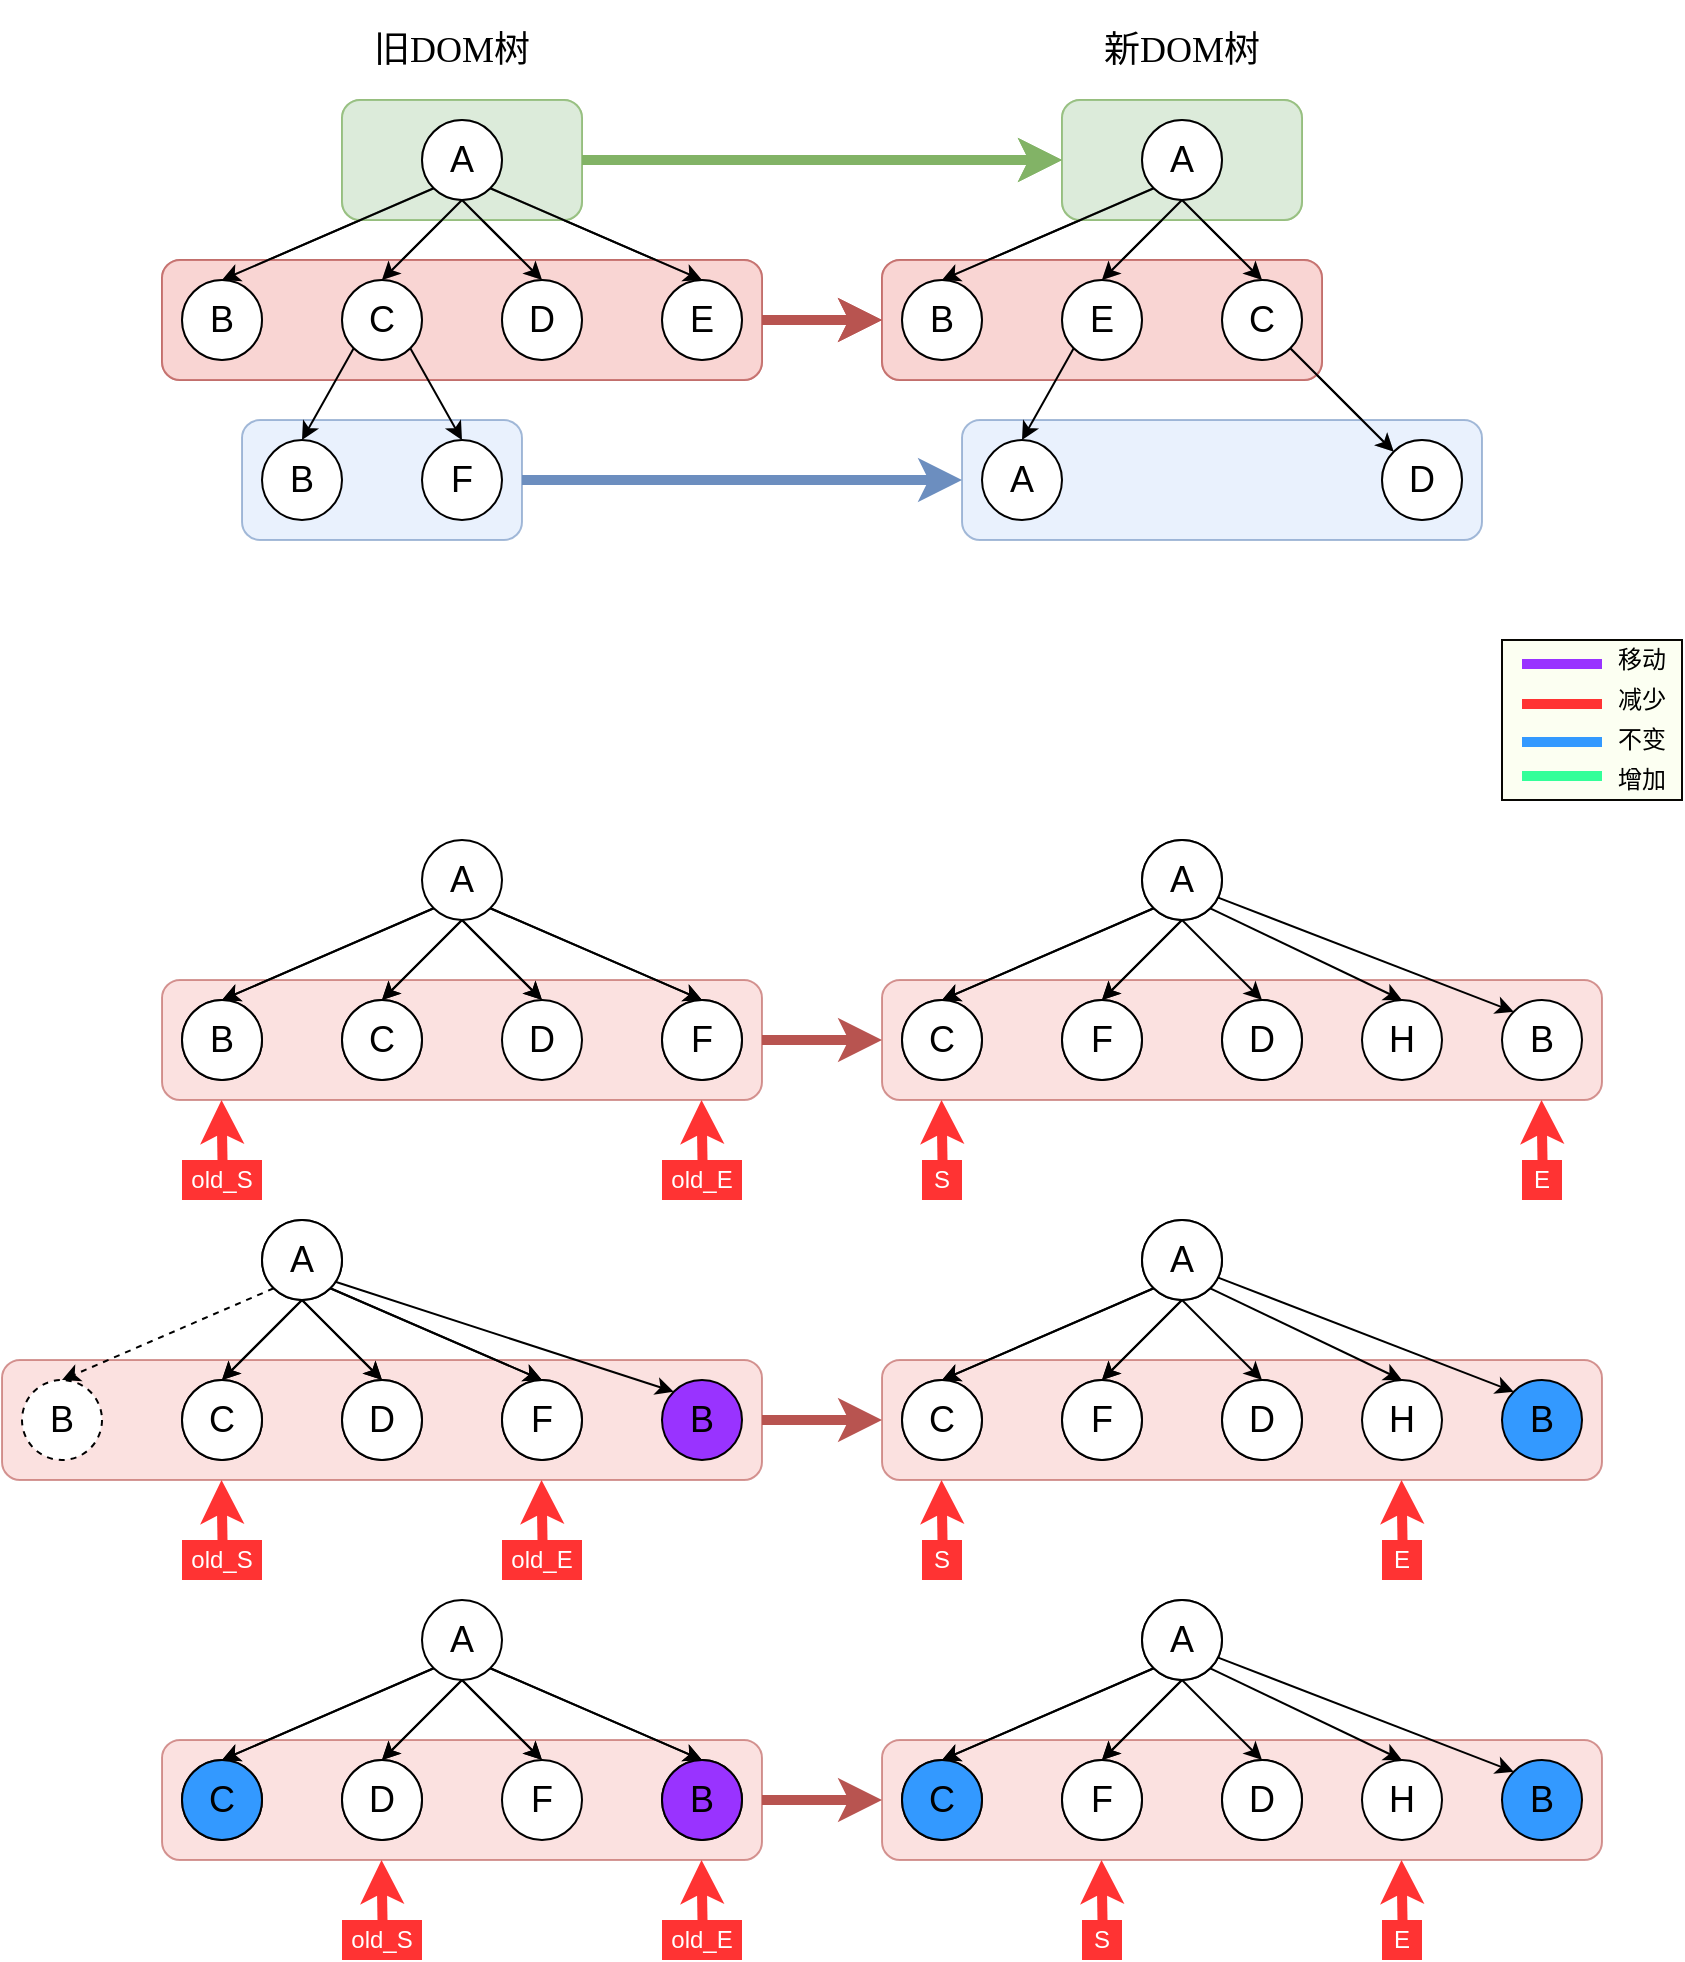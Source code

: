 <mxfile version="14.2.7" type="github">
  <diagram id="vv8O67tImIsYpwHOuYqv" name="Page-1">
    <mxGraphModel dx="2377" dy="836" grid="1" gridSize="10" guides="1" tooltips="1" connect="1" arrows="1" fold="1" page="1" pageScale="1" pageWidth="827" pageHeight="1169" math="0" shadow="0">
      <root>
        <mxCell id="0" />
        <mxCell id="1" parent="0" />
        <mxCell id="xLEmRWIhqkkdyBfKkRF5-9" style="edgeStyle=none;rounded=0;orthogonalLoop=1;jettySize=auto;html=1;exitX=1;exitY=0.5;exitDx=0;exitDy=0;entryX=0;entryY=0.5;entryDx=0;entryDy=0;fillColor=#dae8fc;strokeColor=#6c8ebf;strokeWidth=5;" edge="1" parent="1" source="xLEmRWIhqkkdyBfKkRF5-8" target="DXlCyL1Qz88-cnKDvmDq-8">
          <mxGeometry relative="1" as="geometry" />
        </mxCell>
        <mxCell id="xLEmRWIhqkkdyBfKkRF5-8" value="" style="rounded=1;whiteSpace=wrap;html=1;fillColor=#dae8fc;strokeColor=#6c8ebf;opacity=60;" vertex="1" parent="1">
          <mxGeometry x="80" y="250" width="140" height="60" as="geometry" />
        </mxCell>
        <mxCell id="DXlCyL1Qz88-cnKDvmDq-97" value="" style="rounded=1;whiteSpace=wrap;html=1;fillColor=#f8cecc;strokeColor=#b85450;opacity=60;" parent="1" vertex="1">
          <mxGeometry x="40" y="530" width="300" height="60" as="geometry" />
        </mxCell>
        <mxCell id="DXlCyL1Qz88-cnKDvmDq-98" value="" style="rounded=1;whiteSpace=wrap;html=1;fillColor=#f8cecc;strokeColor=#b85450;opacity=60;" parent="1" vertex="1">
          <mxGeometry x="400" y="530" width="360" height="60" as="geometry" />
        </mxCell>
        <mxCell id="DXlCyL1Qz88-cnKDvmDq-99" style="edgeStyle=orthogonalEdgeStyle;rounded=0;orthogonalLoop=1;jettySize=auto;html=1;exitX=1;exitY=0.5;exitDx=0;exitDy=0;entryX=0;entryY=0.5;entryDx=0;entryDy=0;strokeWidth=5;fillColor=#f8cecc;strokeColor=#b85450;" parent="1" edge="1">
          <mxGeometry relative="1" as="geometry">
            <mxPoint x="340" y="560" as="sourcePoint" />
            <mxPoint x="400" y="560" as="targetPoint" />
          </mxGeometry>
        </mxCell>
        <mxCell id="DXlCyL1Qz88-cnKDvmDq-34" value="" style="rounded=1;whiteSpace=wrap;html=1;fillColor=#f8cecc;strokeColor=#b85450;opacity=60;" parent="1" vertex="1">
          <mxGeometry x="400" y="170" width="220" height="60" as="geometry" />
        </mxCell>
        <mxCell id="DXlCyL1Qz88-cnKDvmDq-33" value="" style="rounded=1;whiteSpace=wrap;html=1;fillColor=#f8cecc;strokeColor=#b85450;opacity=60;" parent="1" vertex="1">
          <mxGeometry x="40" y="170" width="300" height="60" as="geometry" />
        </mxCell>
        <mxCell id="DXlCyL1Qz88-cnKDvmDq-30" value="" style="rounded=1;whiteSpace=wrap;html=1;fillColor=#d5e8d4;strokeColor=#82b366;opacity=60;" parent="1" vertex="1">
          <mxGeometry x="130" y="90" width="120" height="60" as="geometry" />
        </mxCell>
        <mxCell id="DXlCyL1Qz88-cnKDvmDq-31" value="" style="rounded=1;whiteSpace=wrap;html=1;fillColor=#d5e8d4;strokeColor=#82b366;opacity=60;" parent="1" vertex="1">
          <mxGeometry x="490" y="90" width="120" height="60" as="geometry" />
        </mxCell>
        <mxCell id="V1IsNGdMlHH5mV4LZ8SK-8" style="rounded=0;orthogonalLoop=1;jettySize=auto;html=1;exitX=0;exitY=1;exitDx=0;exitDy=0;entryX=0.5;entryY=0;entryDx=0;entryDy=0;" parent="1" source="V1IsNGdMlHH5mV4LZ8SK-2" target="V1IsNGdMlHH5mV4LZ8SK-4" edge="1">
          <mxGeometry relative="1" as="geometry" />
        </mxCell>
        <mxCell id="V1IsNGdMlHH5mV4LZ8SK-9" style="edgeStyle=none;rounded=0;orthogonalLoop=1;jettySize=auto;html=1;exitX=0.5;exitY=1;exitDx=0;exitDy=0;entryX=0.5;entryY=0;entryDx=0;entryDy=0;" parent="1" source="V1IsNGdMlHH5mV4LZ8SK-2" target="V1IsNGdMlHH5mV4LZ8SK-5" edge="1">
          <mxGeometry relative="1" as="geometry" />
        </mxCell>
        <mxCell id="V1IsNGdMlHH5mV4LZ8SK-10" style="edgeStyle=none;rounded=0;orthogonalLoop=1;jettySize=auto;html=1;exitX=0.5;exitY=1;exitDx=0;exitDy=0;entryX=0.5;entryY=0;entryDx=0;entryDy=0;" parent="1" source="V1IsNGdMlHH5mV4LZ8SK-2" target="V1IsNGdMlHH5mV4LZ8SK-6" edge="1">
          <mxGeometry relative="1" as="geometry" />
        </mxCell>
        <mxCell id="V1IsNGdMlHH5mV4LZ8SK-11" style="edgeStyle=none;rounded=0;orthogonalLoop=1;jettySize=auto;html=1;exitX=1;exitY=1;exitDx=0;exitDy=0;entryX=0.5;entryY=0;entryDx=0;entryDy=0;" parent="1" source="V1IsNGdMlHH5mV4LZ8SK-2" target="V1IsNGdMlHH5mV4LZ8SK-7" edge="1">
          <mxGeometry relative="1" as="geometry" />
        </mxCell>
        <mxCell id="V1IsNGdMlHH5mV4LZ8SK-2" value="&lt;font style=&quot;font-size: 18px&quot;&gt;A&lt;/font&gt;" style="ellipse;whiteSpace=wrap;html=1;aspect=fixed;" parent="1" vertex="1">
          <mxGeometry x="170" y="100" width="40" height="40" as="geometry" />
        </mxCell>
        <mxCell id="V1IsNGdMlHH5mV4LZ8SK-4" value="&lt;font style=&quot;font-size: 18px&quot;&gt;B&lt;/font&gt;" style="ellipse;whiteSpace=wrap;html=1;aspect=fixed;" parent="1" vertex="1">
          <mxGeometry x="50" y="180" width="40" height="40" as="geometry" />
        </mxCell>
        <mxCell id="V1IsNGdMlHH5mV4LZ8SK-5" value="&lt;font style=&quot;font-size: 18px&quot;&gt;C&lt;/font&gt;" style="ellipse;whiteSpace=wrap;html=1;aspect=fixed;" parent="1" vertex="1">
          <mxGeometry x="130" y="180" width="40" height="40" as="geometry" />
        </mxCell>
        <mxCell id="V1IsNGdMlHH5mV4LZ8SK-6" value="&lt;font style=&quot;font-size: 18px&quot;&gt;D&lt;/font&gt;" style="ellipse;whiteSpace=wrap;html=1;aspect=fixed;" parent="1" vertex="1">
          <mxGeometry x="210" y="180" width="40" height="40" as="geometry" />
        </mxCell>
        <mxCell id="V1IsNGdMlHH5mV4LZ8SK-7" value="&lt;font style=&quot;font-size: 18px&quot;&gt;E&lt;/font&gt;" style="ellipse;whiteSpace=wrap;html=1;aspect=fixed;" parent="1" vertex="1">
          <mxGeometry x="290" y="180" width="40" height="40" as="geometry" />
        </mxCell>
        <mxCell id="V1IsNGdMlHH5mV4LZ8SK-13" style="rounded=0;orthogonalLoop=1;jettySize=auto;html=1;exitX=0;exitY=1;exitDx=0;exitDy=0;entryX=0.5;entryY=0;entryDx=0;entryDy=0;" parent="1" source="V1IsNGdMlHH5mV4LZ8SK-17" target="V1IsNGdMlHH5mV4LZ8SK-18" edge="1">
          <mxGeometry relative="1" as="geometry" />
        </mxCell>
        <mxCell id="V1IsNGdMlHH5mV4LZ8SK-14" style="edgeStyle=none;rounded=0;orthogonalLoop=1;jettySize=auto;html=1;exitX=0.5;exitY=1;exitDx=0;exitDy=0;entryX=0.5;entryY=0;entryDx=0;entryDy=0;" parent="1" source="V1IsNGdMlHH5mV4LZ8SK-17" target="V1IsNGdMlHH5mV4LZ8SK-19" edge="1">
          <mxGeometry relative="1" as="geometry" />
        </mxCell>
        <mxCell id="V1IsNGdMlHH5mV4LZ8SK-15" style="edgeStyle=none;rounded=0;orthogonalLoop=1;jettySize=auto;html=1;exitX=0.5;exitY=1;exitDx=0;exitDy=0;entryX=0.5;entryY=0;entryDx=0;entryDy=0;" parent="1" source="V1IsNGdMlHH5mV4LZ8SK-17" target="V1IsNGdMlHH5mV4LZ8SK-20" edge="1">
          <mxGeometry relative="1" as="geometry" />
        </mxCell>
        <mxCell id="V1IsNGdMlHH5mV4LZ8SK-16" style="edgeStyle=none;rounded=0;orthogonalLoop=1;jettySize=auto;html=1;exitX=1;exitY=1;exitDx=0;exitDy=0;entryX=0;entryY=0;entryDx=0;entryDy=0;" parent="1" source="V1IsNGdMlHH5mV4LZ8SK-20" target="V1IsNGdMlHH5mV4LZ8SK-21" edge="1">
          <mxGeometry relative="1" as="geometry" />
        </mxCell>
        <mxCell id="V1IsNGdMlHH5mV4LZ8SK-17" value="&lt;font style=&quot;font-size: 18px&quot;&gt;A&lt;/font&gt;" style="ellipse;whiteSpace=wrap;html=1;aspect=fixed;" parent="1" vertex="1">
          <mxGeometry x="530" y="100" width="40" height="40" as="geometry" />
        </mxCell>
        <mxCell id="V1IsNGdMlHH5mV4LZ8SK-18" value="&lt;font style=&quot;font-size: 18px&quot;&gt;B&lt;/font&gt;" style="ellipse;whiteSpace=wrap;html=1;aspect=fixed;" parent="1" vertex="1">
          <mxGeometry x="410" y="180" width="40" height="40" as="geometry" />
        </mxCell>
        <mxCell id="V1IsNGdMlHH5mV4LZ8SK-19" value="&lt;font style=&quot;font-size: 18px&quot;&gt;E&lt;/font&gt;" style="ellipse;whiteSpace=wrap;html=1;aspect=fixed;" parent="1" vertex="1">
          <mxGeometry x="490" y="180" width="40" height="40" as="geometry" />
        </mxCell>
        <mxCell id="V1IsNGdMlHH5mV4LZ8SK-20" value="&lt;font style=&quot;font-size: 18px&quot;&gt;C&lt;/font&gt;" style="ellipse;whiteSpace=wrap;html=1;aspect=fixed;" parent="1" vertex="1">
          <mxGeometry x="570" y="180" width="40" height="40" as="geometry" />
        </mxCell>
        <mxCell id="V1IsNGdMlHH5mV4LZ8SK-21" value="&lt;font style=&quot;font-size: 18px&quot;&gt;D&lt;/font&gt;" style="ellipse;whiteSpace=wrap;html=1;aspect=fixed;" parent="1" vertex="1">
          <mxGeometry x="650" y="260" width="40" height="40" as="geometry" />
        </mxCell>
        <mxCell id="DXlCyL1Qz88-cnKDvmDq-4" style="edgeStyle=orthogonalEdgeStyle;rounded=0;orthogonalLoop=1;jettySize=auto;html=1;exitX=1;exitY=0.5;exitDx=0;exitDy=0;entryX=0;entryY=0.5;entryDx=0;entryDy=0;fillColor=#d5e8d4;strokeColor=#82b366;strokeWidth=5;" parent="1" source="DXlCyL1Qz88-cnKDvmDq-2" target="DXlCyL1Qz88-cnKDvmDq-3" edge="1">
          <mxGeometry relative="1" as="geometry" />
        </mxCell>
        <mxCell id="DXlCyL1Qz88-cnKDvmDq-2" value="" style="rounded=1;whiteSpace=wrap;html=1;fillColor=#d5e8d4;strokeColor=#82b366;opacity=60;" parent="1" vertex="1">
          <mxGeometry x="130" y="90" width="120" height="60" as="geometry" />
        </mxCell>
        <mxCell id="DXlCyL1Qz88-cnKDvmDq-3" value="" style="rounded=1;whiteSpace=wrap;html=1;fillColor=#d5e8d4;strokeColor=#82b366;opacity=60;" parent="1" vertex="1">
          <mxGeometry x="490" y="90" width="120" height="60" as="geometry" />
        </mxCell>
        <mxCell id="DXlCyL1Qz88-cnKDvmDq-7" style="edgeStyle=orthogonalEdgeStyle;rounded=0;orthogonalLoop=1;jettySize=auto;html=1;exitX=1;exitY=0.5;exitDx=0;exitDy=0;entryX=0;entryY=0.5;entryDx=0;entryDy=0;strokeWidth=5;fillColor=#f8cecc;strokeColor=#b85450;" parent="1" source="DXlCyL1Qz88-cnKDvmDq-5" target="DXlCyL1Qz88-cnKDvmDq-6" edge="1">
          <mxGeometry relative="1" as="geometry" />
        </mxCell>
        <mxCell id="DXlCyL1Qz88-cnKDvmDq-5" value="" style="rounded=1;whiteSpace=wrap;html=1;fillColor=#f8cecc;strokeColor=#b85450;opacity=60;" parent="1" vertex="1">
          <mxGeometry x="40" y="170" width="300" height="60" as="geometry" />
        </mxCell>
        <mxCell id="DXlCyL1Qz88-cnKDvmDq-6" value="" style="rounded=1;whiteSpace=wrap;html=1;fillColor=#f8cecc;strokeColor=#b85450;opacity=60;" parent="1" vertex="1">
          <mxGeometry x="400" y="170" width="220" height="60" as="geometry" />
        </mxCell>
        <mxCell id="DXlCyL1Qz88-cnKDvmDq-8" value="" style="rounded=1;whiteSpace=wrap;html=1;fillColor=#dae8fc;strokeColor=#6c8ebf;opacity=60;" parent="1" vertex="1">
          <mxGeometry x="440" y="250" width="260" height="60" as="geometry" />
        </mxCell>
        <mxCell id="DXlCyL1Qz88-cnKDvmDq-11" style="rounded=0;orthogonalLoop=1;jettySize=auto;html=1;exitX=0;exitY=1;exitDx=0;exitDy=0;entryX=0.5;entryY=0;entryDx=0;entryDy=0;" parent="1" source="DXlCyL1Qz88-cnKDvmDq-15" target="DXlCyL1Qz88-cnKDvmDq-16" edge="1">
          <mxGeometry relative="1" as="geometry" />
        </mxCell>
        <mxCell id="DXlCyL1Qz88-cnKDvmDq-12" style="edgeStyle=none;rounded=0;orthogonalLoop=1;jettySize=auto;html=1;exitX=0.5;exitY=1;exitDx=0;exitDy=0;entryX=0.5;entryY=0;entryDx=0;entryDy=0;" parent="1" source="DXlCyL1Qz88-cnKDvmDq-15" target="DXlCyL1Qz88-cnKDvmDq-17" edge="1">
          <mxGeometry relative="1" as="geometry" />
        </mxCell>
        <mxCell id="DXlCyL1Qz88-cnKDvmDq-13" style="edgeStyle=none;rounded=0;orthogonalLoop=1;jettySize=auto;html=1;exitX=0.5;exitY=1;exitDx=0;exitDy=0;entryX=0.5;entryY=0;entryDx=0;entryDy=0;" parent="1" source="DXlCyL1Qz88-cnKDvmDq-15" target="DXlCyL1Qz88-cnKDvmDq-18" edge="1">
          <mxGeometry relative="1" as="geometry" />
        </mxCell>
        <mxCell id="DXlCyL1Qz88-cnKDvmDq-14" style="edgeStyle=none;rounded=0;orthogonalLoop=1;jettySize=auto;html=1;exitX=1;exitY=1;exitDx=0;exitDy=0;entryX=0.5;entryY=0;entryDx=0;entryDy=0;" parent="1" source="DXlCyL1Qz88-cnKDvmDq-15" target="DXlCyL1Qz88-cnKDvmDq-19" edge="1">
          <mxGeometry relative="1" as="geometry" />
        </mxCell>
        <mxCell id="DXlCyL1Qz88-cnKDvmDq-15" value="&lt;font style=&quot;font-size: 18px&quot;&gt;A&lt;/font&gt;" style="ellipse;whiteSpace=wrap;html=1;aspect=fixed;" parent="1" vertex="1">
          <mxGeometry x="170" y="100" width="40" height="40" as="geometry" />
        </mxCell>
        <mxCell id="DXlCyL1Qz88-cnKDvmDq-16" value="&lt;font style=&quot;font-size: 18px&quot;&gt;B&lt;/font&gt;" style="ellipse;whiteSpace=wrap;html=1;aspect=fixed;" parent="1" vertex="1">
          <mxGeometry x="50" y="180" width="40" height="40" as="geometry" />
        </mxCell>
        <mxCell id="xLEmRWIhqkkdyBfKkRF5-3" style="rounded=0;orthogonalLoop=1;jettySize=auto;html=1;exitX=0;exitY=1;exitDx=0;exitDy=0;entryX=0.5;entryY=0;entryDx=0;entryDy=0;" edge="1" parent="1" source="DXlCyL1Qz88-cnKDvmDq-17" target="xLEmRWIhqkkdyBfKkRF5-2">
          <mxGeometry relative="1" as="geometry" />
        </mxCell>
        <mxCell id="xLEmRWIhqkkdyBfKkRF5-5" style="edgeStyle=none;rounded=0;orthogonalLoop=1;jettySize=auto;html=1;exitX=1;exitY=1;exitDx=0;exitDy=0;entryX=0.5;entryY=0;entryDx=0;entryDy=0;" edge="1" parent="1" source="DXlCyL1Qz88-cnKDvmDq-17" target="xLEmRWIhqkkdyBfKkRF5-4">
          <mxGeometry relative="1" as="geometry" />
        </mxCell>
        <mxCell id="DXlCyL1Qz88-cnKDvmDq-17" value="&lt;font style=&quot;font-size: 18px&quot;&gt;C&lt;/font&gt;" style="ellipse;whiteSpace=wrap;html=1;aspect=fixed;" parent="1" vertex="1">
          <mxGeometry x="130" y="180" width="40" height="40" as="geometry" />
        </mxCell>
        <mxCell id="DXlCyL1Qz88-cnKDvmDq-18" value="&lt;font style=&quot;font-size: 18px&quot;&gt;D&lt;/font&gt;" style="ellipse;whiteSpace=wrap;html=1;aspect=fixed;" parent="1" vertex="1">
          <mxGeometry x="210" y="180" width="40" height="40" as="geometry" />
        </mxCell>
        <mxCell id="DXlCyL1Qz88-cnKDvmDq-19" value="&lt;font style=&quot;font-size: 18px&quot;&gt;E&lt;/font&gt;" style="ellipse;whiteSpace=wrap;html=1;aspect=fixed;" parent="1" vertex="1">
          <mxGeometry x="290" y="180" width="40" height="40" as="geometry" />
        </mxCell>
        <mxCell id="DXlCyL1Qz88-cnKDvmDq-20" style="rounded=0;orthogonalLoop=1;jettySize=auto;html=1;exitX=0;exitY=1;exitDx=0;exitDy=0;entryX=0.5;entryY=0;entryDx=0;entryDy=0;" parent="1" source="DXlCyL1Qz88-cnKDvmDq-24" target="DXlCyL1Qz88-cnKDvmDq-25" edge="1">
          <mxGeometry relative="1" as="geometry" />
        </mxCell>
        <mxCell id="DXlCyL1Qz88-cnKDvmDq-21" style="edgeStyle=none;rounded=0;orthogonalLoop=1;jettySize=auto;html=1;exitX=0.5;exitY=1;exitDx=0;exitDy=0;entryX=0.5;entryY=0;entryDx=0;entryDy=0;" parent="1" source="DXlCyL1Qz88-cnKDvmDq-24" target="DXlCyL1Qz88-cnKDvmDq-26" edge="1">
          <mxGeometry relative="1" as="geometry" />
        </mxCell>
        <mxCell id="DXlCyL1Qz88-cnKDvmDq-22" style="edgeStyle=none;rounded=0;orthogonalLoop=1;jettySize=auto;html=1;exitX=0.5;exitY=1;exitDx=0;exitDy=0;entryX=0.5;entryY=0;entryDx=0;entryDy=0;" parent="1" source="DXlCyL1Qz88-cnKDvmDq-24" target="DXlCyL1Qz88-cnKDvmDq-27" edge="1">
          <mxGeometry relative="1" as="geometry" />
        </mxCell>
        <mxCell id="DXlCyL1Qz88-cnKDvmDq-23" style="edgeStyle=none;rounded=0;orthogonalLoop=1;jettySize=auto;html=1;exitX=1;exitY=1;exitDx=0;exitDy=0;entryX=0;entryY=0;entryDx=0;entryDy=0;" parent="1" source="DXlCyL1Qz88-cnKDvmDq-27" target="DXlCyL1Qz88-cnKDvmDq-28" edge="1">
          <mxGeometry relative="1" as="geometry" />
        </mxCell>
        <mxCell id="DXlCyL1Qz88-cnKDvmDq-24" value="&lt;font style=&quot;font-size: 18px&quot;&gt;A&lt;/font&gt;" style="ellipse;whiteSpace=wrap;html=1;aspect=fixed;" parent="1" vertex="1">
          <mxGeometry x="530" y="100" width="40" height="40" as="geometry" />
        </mxCell>
        <mxCell id="DXlCyL1Qz88-cnKDvmDq-25" value="&lt;font style=&quot;font-size: 18px&quot;&gt;B&lt;/font&gt;" style="ellipse;whiteSpace=wrap;html=1;aspect=fixed;" parent="1" vertex="1">
          <mxGeometry x="410" y="180" width="40" height="40" as="geometry" />
        </mxCell>
        <mxCell id="xLEmRWIhqkkdyBfKkRF5-6" style="edgeStyle=none;rounded=0;orthogonalLoop=1;jettySize=auto;html=1;exitX=0;exitY=1;exitDx=0;exitDy=0;entryX=0.5;entryY=0;entryDx=0;entryDy=0;" edge="1" parent="1" source="DXlCyL1Qz88-cnKDvmDq-26" target="xLEmRWIhqkkdyBfKkRF5-7">
          <mxGeometry relative="1" as="geometry">
            <mxPoint x="480" y="270" as="targetPoint" />
          </mxGeometry>
        </mxCell>
        <mxCell id="DXlCyL1Qz88-cnKDvmDq-26" value="&lt;font style=&quot;font-size: 18px&quot;&gt;E&lt;/font&gt;" style="ellipse;whiteSpace=wrap;html=1;aspect=fixed;" parent="1" vertex="1">
          <mxGeometry x="490" y="180" width="40" height="40" as="geometry" />
        </mxCell>
        <mxCell id="DXlCyL1Qz88-cnKDvmDq-27" value="&lt;font style=&quot;font-size: 18px&quot;&gt;C&lt;/font&gt;" style="ellipse;whiteSpace=wrap;html=1;aspect=fixed;" parent="1" vertex="1">
          <mxGeometry x="570" y="180" width="40" height="40" as="geometry" />
        </mxCell>
        <mxCell id="DXlCyL1Qz88-cnKDvmDq-28" value="&lt;font style=&quot;font-size: 18px&quot;&gt;D&lt;/font&gt;" style="ellipse;whiteSpace=wrap;html=1;aspect=fixed;" parent="1" vertex="1">
          <mxGeometry x="650" y="260" width="40" height="40" as="geometry" />
        </mxCell>
        <mxCell id="DXlCyL1Qz88-cnKDvmDq-29" style="edgeStyle=orthogonalEdgeStyle;rounded=0;orthogonalLoop=1;jettySize=auto;html=1;exitX=1;exitY=0.5;exitDx=0;exitDy=0;entryX=0;entryY=0.5;entryDx=0;entryDy=0;fillColor=#d5e8d4;strokeColor=#82b366;strokeWidth=5;" parent="1" source="DXlCyL1Qz88-cnKDvmDq-30" target="DXlCyL1Qz88-cnKDvmDq-31" edge="1">
          <mxGeometry relative="1" as="geometry" />
        </mxCell>
        <mxCell id="DXlCyL1Qz88-cnKDvmDq-32" style="edgeStyle=orthogonalEdgeStyle;rounded=0;orthogonalLoop=1;jettySize=auto;html=1;exitX=1;exitY=0.5;exitDx=0;exitDy=0;entryX=0;entryY=0.5;entryDx=0;entryDy=0;strokeWidth=5;fillColor=#f8cecc;strokeColor=#b85450;" parent="1" source="DXlCyL1Qz88-cnKDvmDq-33" target="DXlCyL1Qz88-cnKDvmDq-34" edge="1">
          <mxGeometry relative="1" as="geometry" />
        </mxCell>
        <mxCell id="DXlCyL1Qz88-cnKDvmDq-37" value="&lt;font face=&quot;Times New Roman&quot; style=&quot;font-size: 18px&quot;&gt;新DOM树&lt;/font&gt;" style="text;html=1;strokeColor=none;fillColor=none;align=center;verticalAlign=middle;whiteSpace=wrap;rounded=0;" parent="1" vertex="1">
          <mxGeometry x="495" y="40" width="110" height="50" as="geometry" />
        </mxCell>
        <mxCell id="DXlCyL1Qz88-cnKDvmDq-38" value="&lt;font face=&quot;Times New Roman&quot; style=&quot;font-size: 18px&quot;&gt;旧DOM树&lt;/font&gt;" style="text;html=1;strokeColor=none;fillColor=none;align=center;verticalAlign=middle;whiteSpace=wrap;rounded=0;" parent="1" vertex="1">
          <mxGeometry x="130" y="40" width="110" height="50" as="geometry" />
        </mxCell>
        <mxCell id="DXlCyL1Qz88-cnKDvmDq-39" style="rounded=0;orthogonalLoop=1;jettySize=auto;html=1;exitX=0;exitY=1;exitDx=0;exitDy=0;entryX=0.5;entryY=0;entryDx=0;entryDy=0;" parent="1" source="DXlCyL1Qz88-cnKDvmDq-43" target="DXlCyL1Qz88-cnKDvmDq-44" edge="1">
          <mxGeometry relative="1" as="geometry" />
        </mxCell>
        <mxCell id="DXlCyL1Qz88-cnKDvmDq-40" style="edgeStyle=none;rounded=0;orthogonalLoop=1;jettySize=auto;html=1;exitX=0.5;exitY=1;exitDx=0;exitDy=0;entryX=0.5;entryY=0;entryDx=0;entryDy=0;" parent="1" source="DXlCyL1Qz88-cnKDvmDq-43" target="DXlCyL1Qz88-cnKDvmDq-45" edge="1">
          <mxGeometry relative="1" as="geometry" />
        </mxCell>
        <mxCell id="DXlCyL1Qz88-cnKDvmDq-41" style="edgeStyle=none;rounded=0;orthogonalLoop=1;jettySize=auto;html=1;exitX=0.5;exitY=1;exitDx=0;exitDy=0;entryX=0.5;entryY=0;entryDx=0;entryDy=0;" parent="1" source="DXlCyL1Qz88-cnKDvmDq-43" target="DXlCyL1Qz88-cnKDvmDq-46" edge="1">
          <mxGeometry relative="1" as="geometry" />
        </mxCell>
        <mxCell id="DXlCyL1Qz88-cnKDvmDq-42" style="edgeStyle=none;rounded=0;orthogonalLoop=1;jettySize=auto;html=1;exitX=1;exitY=1;exitDx=0;exitDy=0;entryX=0.5;entryY=0;entryDx=0;entryDy=0;" parent="1" source="DXlCyL1Qz88-cnKDvmDq-43" target="DXlCyL1Qz88-cnKDvmDq-47" edge="1">
          <mxGeometry relative="1" as="geometry" />
        </mxCell>
        <mxCell id="DXlCyL1Qz88-cnKDvmDq-43" value="&lt;font style=&quot;font-size: 18px&quot;&gt;A&lt;/font&gt;" style="ellipse;whiteSpace=wrap;html=1;aspect=fixed;" parent="1" vertex="1">
          <mxGeometry x="170" y="460" width="40" height="40" as="geometry" />
        </mxCell>
        <mxCell id="DXlCyL1Qz88-cnKDvmDq-44" value="&lt;font style=&quot;font-size: 18px&quot;&gt;B&lt;/font&gt;" style="ellipse;whiteSpace=wrap;html=1;aspect=fixed;" parent="1" vertex="1">
          <mxGeometry x="50" y="540" width="40" height="40" as="geometry" />
        </mxCell>
        <mxCell id="DXlCyL1Qz88-cnKDvmDq-45" value="&lt;font style=&quot;font-size: 18px&quot;&gt;C&lt;/font&gt;" style="ellipse;whiteSpace=wrap;html=1;aspect=fixed;" parent="1" vertex="1">
          <mxGeometry x="130" y="540" width="40" height="40" as="geometry" />
        </mxCell>
        <mxCell id="DXlCyL1Qz88-cnKDvmDq-46" value="&lt;font style=&quot;font-size: 18px&quot;&gt;D&lt;/font&gt;" style="ellipse;whiteSpace=wrap;html=1;aspect=fixed;" parent="1" vertex="1">
          <mxGeometry x="210" y="540" width="40" height="40" as="geometry" />
        </mxCell>
        <mxCell id="DXlCyL1Qz88-cnKDvmDq-47" value="&lt;font style=&quot;font-size: 18px&quot;&gt;E&lt;/font&gt;" style="ellipse;whiteSpace=wrap;html=1;aspect=fixed;" parent="1" vertex="1">
          <mxGeometry x="290" y="540" width="40" height="40" as="geometry" />
        </mxCell>
        <mxCell id="DXlCyL1Qz88-cnKDvmDq-48" style="rounded=0;orthogonalLoop=1;jettySize=auto;html=1;exitX=0;exitY=1;exitDx=0;exitDy=0;entryX=0.5;entryY=0;entryDx=0;entryDy=0;" parent="1" source="DXlCyL1Qz88-cnKDvmDq-52" target="DXlCyL1Qz88-cnKDvmDq-53" edge="1">
          <mxGeometry relative="1" as="geometry" />
        </mxCell>
        <mxCell id="DXlCyL1Qz88-cnKDvmDq-49" style="edgeStyle=none;rounded=0;orthogonalLoop=1;jettySize=auto;html=1;exitX=0.5;exitY=1;exitDx=0;exitDy=0;entryX=0.5;entryY=0;entryDx=0;entryDy=0;" parent="1" source="DXlCyL1Qz88-cnKDvmDq-52" target="DXlCyL1Qz88-cnKDvmDq-54" edge="1">
          <mxGeometry relative="1" as="geometry" />
        </mxCell>
        <mxCell id="DXlCyL1Qz88-cnKDvmDq-50" style="edgeStyle=none;rounded=0;orthogonalLoop=1;jettySize=auto;html=1;exitX=0.5;exitY=1;exitDx=0;exitDy=0;entryX=0.5;entryY=0;entryDx=0;entryDy=0;" parent="1" source="DXlCyL1Qz88-cnKDvmDq-52" target="DXlCyL1Qz88-cnKDvmDq-55" edge="1">
          <mxGeometry relative="1" as="geometry" />
        </mxCell>
        <mxCell id="DXlCyL1Qz88-cnKDvmDq-52" value="&lt;font style=&quot;font-size: 18px&quot;&gt;A&lt;/font&gt;" style="ellipse;whiteSpace=wrap;html=1;aspect=fixed;" parent="1" vertex="1">
          <mxGeometry x="530" y="460" width="40" height="40" as="geometry" />
        </mxCell>
        <mxCell id="DXlCyL1Qz88-cnKDvmDq-53" value="&lt;font style=&quot;font-size: 18px&quot;&gt;B&lt;/font&gt;" style="ellipse;whiteSpace=wrap;html=1;aspect=fixed;" parent="1" vertex="1">
          <mxGeometry x="410" y="540" width="40" height="40" as="geometry" />
        </mxCell>
        <mxCell id="DXlCyL1Qz88-cnKDvmDq-54" value="&lt;font style=&quot;font-size: 18px&quot;&gt;E&lt;/font&gt;" style="ellipse;whiteSpace=wrap;html=1;aspect=fixed;" parent="1" vertex="1">
          <mxGeometry x="490" y="540" width="40" height="40" as="geometry" />
        </mxCell>
        <mxCell id="DXlCyL1Qz88-cnKDvmDq-55" value="&lt;font style=&quot;font-size: 18px&quot;&gt;C&lt;/font&gt;" style="ellipse;whiteSpace=wrap;html=1;aspect=fixed;" parent="1" vertex="1">
          <mxGeometry x="570" y="540" width="40" height="40" as="geometry" />
        </mxCell>
        <mxCell id="DXlCyL1Qz88-cnKDvmDq-65" style="rounded=0;orthogonalLoop=1;jettySize=auto;html=1;exitX=0;exitY=1;exitDx=0;exitDy=0;entryX=0.5;entryY=0;entryDx=0;entryDy=0;" parent="1" target="DXlCyL1Qz88-cnKDvmDq-70" edge="1">
          <mxGeometry relative="1" as="geometry">
            <mxPoint x="175.858" y="494.142" as="sourcePoint" />
          </mxGeometry>
        </mxCell>
        <mxCell id="DXlCyL1Qz88-cnKDvmDq-66" style="edgeStyle=none;rounded=0;orthogonalLoop=1;jettySize=auto;html=1;exitX=0.5;exitY=1;exitDx=0;exitDy=0;entryX=0.5;entryY=0;entryDx=0;entryDy=0;" parent="1" target="DXlCyL1Qz88-cnKDvmDq-71" edge="1">
          <mxGeometry relative="1" as="geometry">
            <mxPoint x="190" y="500" as="sourcePoint" />
          </mxGeometry>
        </mxCell>
        <mxCell id="DXlCyL1Qz88-cnKDvmDq-67" style="edgeStyle=none;rounded=0;orthogonalLoop=1;jettySize=auto;html=1;exitX=0.5;exitY=1;exitDx=0;exitDy=0;entryX=0.5;entryY=0;entryDx=0;entryDy=0;" parent="1" edge="1">
          <mxGeometry relative="1" as="geometry">
            <mxPoint x="190" y="500" as="sourcePoint" />
            <mxPoint x="230" y="540" as="targetPoint" />
          </mxGeometry>
        </mxCell>
        <mxCell id="DXlCyL1Qz88-cnKDvmDq-68" style="edgeStyle=none;rounded=0;orthogonalLoop=1;jettySize=auto;html=1;exitX=1;exitY=1;exitDx=0;exitDy=0;entryX=0.5;entryY=0;entryDx=0;entryDy=0;" parent="1" target="DXlCyL1Qz88-cnKDvmDq-73" edge="1">
          <mxGeometry relative="1" as="geometry">
            <mxPoint x="204.142" y="494.142" as="sourcePoint" />
          </mxGeometry>
        </mxCell>
        <mxCell id="DXlCyL1Qz88-cnKDvmDq-70" value="&lt;font style=&quot;font-size: 18px&quot;&gt;B&lt;/font&gt;" style="ellipse;whiteSpace=wrap;html=1;aspect=fixed;" parent="1" vertex="1">
          <mxGeometry x="50" y="540" width="40" height="40" as="geometry" />
        </mxCell>
        <mxCell id="DXlCyL1Qz88-cnKDvmDq-71" value="&lt;font style=&quot;font-size: 18px&quot;&gt;C&lt;/font&gt;" style="ellipse;whiteSpace=wrap;html=1;aspect=fixed;" parent="1" vertex="1">
          <mxGeometry x="130" y="540" width="40" height="40" as="geometry" />
        </mxCell>
        <mxCell id="DXlCyL1Qz88-cnKDvmDq-73" value="&lt;font style=&quot;font-size: 18px&quot;&gt;F&lt;/font&gt;" style="ellipse;whiteSpace=wrap;html=1;aspect=fixed;" parent="1" vertex="1">
          <mxGeometry x="290" y="540" width="40" height="40" as="geometry" />
        </mxCell>
        <mxCell id="DXlCyL1Qz88-cnKDvmDq-74" style="rounded=0;orthogonalLoop=1;jettySize=auto;html=1;exitX=0;exitY=1;exitDx=0;exitDy=0;entryX=0.5;entryY=0;entryDx=0;entryDy=0;" parent="1" source="DXlCyL1Qz88-cnKDvmDq-78" target="DXlCyL1Qz88-cnKDvmDq-79" edge="1">
          <mxGeometry relative="1" as="geometry" />
        </mxCell>
        <mxCell id="DXlCyL1Qz88-cnKDvmDq-75" style="edgeStyle=none;rounded=0;orthogonalLoop=1;jettySize=auto;html=1;exitX=0.5;exitY=1;exitDx=0;exitDy=0;entryX=0.5;entryY=0;entryDx=0;entryDy=0;" parent="1" source="DXlCyL1Qz88-cnKDvmDq-78" target="DXlCyL1Qz88-cnKDvmDq-80" edge="1">
          <mxGeometry relative="1" as="geometry" />
        </mxCell>
        <mxCell id="xLEmRWIhqkkdyBfKkRF5-12" style="edgeStyle=none;rounded=0;orthogonalLoop=1;jettySize=auto;html=1;exitX=1;exitY=1;exitDx=0;exitDy=0;entryX=0.5;entryY=0;entryDx=0;entryDy=0;strokeWidth=1;" edge="1" parent="1" source="DXlCyL1Qz88-cnKDvmDq-78" target="xLEmRWIhqkkdyBfKkRF5-10">
          <mxGeometry relative="1" as="geometry" />
        </mxCell>
        <mxCell id="xLEmRWIhqkkdyBfKkRF5-13" style="edgeStyle=none;rounded=0;orthogonalLoop=1;jettySize=auto;html=1;entryX=0;entryY=0;entryDx=0;entryDy=0;strokeWidth=1;exitX=0.936;exitY=0.714;exitDx=0;exitDy=0;exitPerimeter=0;" edge="1" parent="1" source="DXlCyL1Qz88-cnKDvmDq-78" target="xLEmRWIhqkkdyBfKkRF5-11">
          <mxGeometry relative="1" as="geometry">
            <mxPoint x="570" y="490" as="sourcePoint" />
          </mxGeometry>
        </mxCell>
        <mxCell id="DXlCyL1Qz88-cnKDvmDq-78" value="&lt;font style=&quot;font-size: 18px&quot;&gt;A&lt;/font&gt;" style="ellipse;whiteSpace=wrap;html=1;aspect=fixed;" parent="1" vertex="1">
          <mxGeometry x="530" y="460" width="40" height="40" as="geometry" />
        </mxCell>
        <mxCell id="DXlCyL1Qz88-cnKDvmDq-79" value="&lt;font style=&quot;font-size: 18px&quot;&gt;C&lt;/font&gt;" style="ellipse;whiteSpace=wrap;html=1;aspect=fixed;" parent="1" vertex="1">
          <mxGeometry x="410" y="540" width="40" height="40" as="geometry" />
        </mxCell>
        <mxCell id="DXlCyL1Qz88-cnKDvmDq-80" value="&lt;font style=&quot;font-size: 18px&quot;&gt;F&lt;/font&gt;" style="ellipse;whiteSpace=wrap;html=1;aspect=fixed;" parent="1" vertex="1">
          <mxGeometry x="490" y="540" width="40" height="40" as="geometry" />
        </mxCell>
        <mxCell id="DXlCyL1Qz88-cnKDvmDq-81" value="&lt;font style=&quot;font-size: 18px&quot;&gt;D&lt;/font&gt;" style="ellipse;whiteSpace=wrap;html=1;aspect=fixed;" parent="1" vertex="1">
          <mxGeometry x="570" y="540" width="40" height="40" as="geometry" />
        </mxCell>
        <mxCell id="DXlCyL1Qz88-cnKDvmDq-314" value="" style="rounded=0;whiteSpace=wrap;html=1;strokeColor=#080703;fillColor=#FCFFF2;" parent="1" vertex="1">
          <mxGeometry x="710" y="360" width="90" height="80" as="geometry" />
        </mxCell>
        <mxCell id="DXlCyL1Qz88-cnKDvmDq-315" value="" style="endArrow=none;html=1;strokeColor=#FF3333;strokeWidth=5;fillColor=#FF3333;" parent="1" edge="1">
          <mxGeometry width="50" height="50" relative="1" as="geometry">
            <mxPoint x="720" y="392" as="sourcePoint" />
            <mxPoint x="760" y="392" as="targetPoint" />
          </mxGeometry>
        </mxCell>
        <mxCell id="DXlCyL1Qz88-cnKDvmDq-316" value="" style="endArrow=none;html=1;strokeWidth=5;fillColor=#FF3333;strokeColor=#3399FF;" parent="1" edge="1">
          <mxGeometry width="50" height="50" relative="1" as="geometry">
            <mxPoint x="720" y="411" as="sourcePoint" />
            <mxPoint x="760" y="411" as="targetPoint" />
          </mxGeometry>
        </mxCell>
        <mxCell id="DXlCyL1Qz88-cnKDvmDq-317" value="" style="endArrow=none;html=1;strokeWidth=5;fillColor=#FF3333;strokeColor=#33FF99;" parent="1" edge="1">
          <mxGeometry width="50" height="50" relative="1" as="geometry">
            <mxPoint x="720" y="428" as="sourcePoint" />
            <mxPoint x="760" y="428" as="targetPoint" />
          </mxGeometry>
        </mxCell>
        <mxCell id="DXlCyL1Qz88-cnKDvmDq-318" value="减少" style="text;html=1;strokeColor=none;fillColor=none;align=center;verticalAlign=middle;whiteSpace=wrap;rounded=0;" parent="1" vertex="1">
          <mxGeometry x="760" y="380" width="40" height="20" as="geometry" />
        </mxCell>
        <mxCell id="DXlCyL1Qz88-cnKDvmDq-319" value="不变" style="text;html=1;strokeColor=none;fillColor=none;align=center;verticalAlign=middle;whiteSpace=wrap;rounded=0;" parent="1" vertex="1">
          <mxGeometry x="760" y="400" width="40" height="20" as="geometry" />
        </mxCell>
        <mxCell id="DXlCyL1Qz88-cnKDvmDq-320" value="增加" style="text;html=1;strokeColor=none;fillColor=none;align=center;verticalAlign=middle;whiteSpace=wrap;rounded=0;" parent="1" vertex="1">
          <mxGeometry x="760" y="420" width="40" height="20" as="geometry" />
        </mxCell>
        <mxCell id="DXlCyL1Qz88-cnKDvmDq-321" value="" style="endArrow=none;html=1;strokeWidth=5;fillColor=#FF3333;strokeColor=#9933FF;" parent="1" edge="1">
          <mxGeometry width="50" height="50" relative="1" as="geometry">
            <mxPoint x="720" y="372" as="sourcePoint" />
            <mxPoint x="760" y="372" as="targetPoint" />
          </mxGeometry>
        </mxCell>
        <mxCell id="DXlCyL1Qz88-cnKDvmDq-322" value="移动" style="text;html=1;strokeColor=none;fillColor=none;align=center;verticalAlign=middle;whiteSpace=wrap;rounded=0;" parent="1" vertex="1">
          <mxGeometry x="760" y="360" width="40" height="20" as="geometry" />
        </mxCell>
        <mxCell id="xLEmRWIhqkkdyBfKkRF5-2" value="&lt;font style=&quot;font-size: 18px&quot;&gt;B&lt;/font&gt;" style="ellipse;whiteSpace=wrap;html=1;aspect=fixed;" vertex="1" parent="1">
          <mxGeometry x="90" y="260" width="40" height="40" as="geometry" />
        </mxCell>
        <mxCell id="xLEmRWIhqkkdyBfKkRF5-4" value="&lt;font style=&quot;font-size: 18px&quot;&gt;F&lt;/font&gt;" style="ellipse;whiteSpace=wrap;html=1;aspect=fixed;" vertex="1" parent="1">
          <mxGeometry x="170" y="260" width="40" height="40" as="geometry" />
        </mxCell>
        <mxCell id="xLEmRWIhqkkdyBfKkRF5-7" value="&lt;font style=&quot;font-size: 18px&quot;&gt;A&lt;/font&gt;" style="ellipse;whiteSpace=wrap;html=1;aspect=fixed;" vertex="1" parent="1">
          <mxGeometry x="450" y="260" width="40" height="40" as="geometry" />
        </mxCell>
        <mxCell id="xLEmRWIhqkkdyBfKkRF5-10" value="&lt;font style=&quot;font-size: 18px&quot;&gt;H&lt;/font&gt;" style="ellipse;whiteSpace=wrap;html=1;aspect=fixed;" vertex="1" parent="1">
          <mxGeometry x="640" y="540" width="40" height="40" as="geometry" />
        </mxCell>
        <mxCell id="xLEmRWIhqkkdyBfKkRF5-11" value="&lt;font style=&quot;font-size: 18px&quot;&gt;B&lt;/font&gt;" style="ellipse;whiteSpace=wrap;html=1;aspect=fixed;" vertex="1" parent="1">
          <mxGeometry x="710" y="540" width="40" height="40" as="geometry" />
        </mxCell>
        <mxCell id="xLEmRWIhqkkdyBfKkRF5-14" value="" style="group" vertex="1" connectable="0" parent="1">
          <mxGeometry x="50" y="590" width="40" height="50" as="geometry" />
        </mxCell>
        <mxCell id="DXlCyL1Qz88-cnKDvmDq-100" value="&lt;font color=&quot;#ffffff&quot;&gt;old_S&lt;/font&gt;" style="text;html=1;align=center;verticalAlign=middle;whiteSpace=wrap;rounded=0;fillColor=#FF3333;" parent="xLEmRWIhqkkdyBfKkRF5-14" vertex="1">
          <mxGeometry y="30" width="40" height="20" as="geometry" />
        </mxCell>
        <mxCell id="DXlCyL1Qz88-cnKDvmDq-104" value="" style="endArrow=classic;html=1;strokeColor=#FF3333;strokeWidth=5;fillColor=#FF3333;" parent="xLEmRWIhqkkdyBfKkRF5-14" edge="1">
          <mxGeometry width="50" height="50" relative="1" as="geometry">
            <mxPoint x="20.25" y="30" as="sourcePoint" />
            <mxPoint x="19.75" as="targetPoint" />
          </mxGeometry>
        </mxCell>
        <mxCell id="xLEmRWIhqkkdyBfKkRF5-17" value="" style="group" vertex="1" connectable="0" parent="1">
          <mxGeometry x="290" y="590" width="40" height="50" as="geometry" />
        </mxCell>
        <mxCell id="DXlCyL1Qz88-cnKDvmDq-106" value="&lt;font color=&quot;#ffffff&quot;&gt;old_E&lt;/font&gt;" style="text;html=1;align=center;verticalAlign=middle;whiteSpace=wrap;rounded=0;fillColor=#FF3333;" parent="xLEmRWIhqkkdyBfKkRF5-17" vertex="1">
          <mxGeometry y="30" width="40" height="20" as="geometry" />
        </mxCell>
        <mxCell id="DXlCyL1Qz88-cnKDvmDq-107" value="" style="endArrow=classic;html=1;strokeColor=#FF3333;strokeWidth=5;fillColor=#FF3333;" parent="xLEmRWIhqkkdyBfKkRF5-17" edge="1">
          <mxGeometry width="50" height="50" relative="1" as="geometry">
            <mxPoint x="20.25" y="30.0" as="sourcePoint" />
            <mxPoint x="19.75" as="targetPoint" />
          </mxGeometry>
        </mxCell>
        <mxCell id="xLEmRWIhqkkdyBfKkRF5-18" value="" style="group" vertex="1" connectable="0" parent="1">
          <mxGeometry x="420" y="590" width="20" height="50" as="geometry" />
        </mxCell>
        <mxCell id="DXlCyL1Qz88-cnKDvmDq-108" value="&lt;font color=&quot;#ffffff&quot;&gt;S&lt;/font&gt;" style="text;html=1;align=center;verticalAlign=middle;whiteSpace=wrap;rounded=0;fillColor=#FF3333;" parent="xLEmRWIhqkkdyBfKkRF5-18" vertex="1">
          <mxGeometry y="30" width="20" height="20" as="geometry" />
        </mxCell>
        <mxCell id="DXlCyL1Qz88-cnKDvmDq-109" value="" style="endArrow=classic;html=1;strokeColor=#FF3333;strokeWidth=5;fillColor=#FF3333;" parent="xLEmRWIhqkkdyBfKkRF5-18" edge="1">
          <mxGeometry width="50" height="50" relative="1" as="geometry">
            <mxPoint x="10.25" y="30.0" as="sourcePoint" />
            <mxPoint x="9.75" as="targetPoint" />
          </mxGeometry>
        </mxCell>
        <mxCell id="xLEmRWIhqkkdyBfKkRF5-19" value="" style="group" vertex="1" connectable="0" parent="1">
          <mxGeometry x="720" y="590" width="20" height="50" as="geometry" />
        </mxCell>
        <mxCell id="DXlCyL1Qz88-cnKDvmDq-110" value="&lt;font color=&quot;#ffffff&quot;&gt;E&lt;/font&gt;" style="text;html=1;align=center;verticalAlign=middle;whiteSpace=wrap;rounded=0;fillColor=#FF3333;" parent="xLEmRWIhqkkdyBfKkRF5-19" vertex="1">
          <mxGeometry y="30" width="20" height="20" as="geometry" />
        </mxCell>
        <mxCell id="DXlCyL1Qz88-cnKDvmDq-111" value="" style="endArrow=classic;html=1;strokeColor=#FF3333;strokeWidth=5;fillColor=#FF3333;" parent="xLEmRWIhqkkdyBfKkRF5-19" edge="1">
          <mxGeometry width="50" height="50" relative="1" as="geometry">
            <mxPoint x="10.25" y="30.0" as="sourcePoint" />
            <mxPoint x="9.75" as="targetPoint" />
          </mxGeometry>
        </mxCell>
        <mxCell id="xLEmRWIhqkkdyBfKkRF5-22" value="" style="rounded=1;whiteSpace=wrap;html=1;fillColor=#f8cecc;strokeColor=#b85450;opacity=60;" vertex="1" parent="1">
          <mxGeometry x="-40" y="720" width="380" height="60" as="geometry" />
        </mxCell>
        <mxCell id="xLEmRWIhqkkdyBfKkRF5-23" value="" style="rounded=1;whiteSpace=wrap;html=1;fillColor=#f8cecc;strokeColor=#b85450;opacity=60;" vertex="1" parent="1">
          <mxGeometry x="400" y="720" width="360" height="60" as="geometry" />
        </mxCell>
        <mxCell id="xLEmRWIhqkkdyBfKkRF5-24" style="edgeStyle=orthogonalEdgeStyle;rounded=0;orthogonalLoop=1;jettySize=auto;html=1;exitX=1;exitY=0.5;exitDx=0;exitDy=0;entryX=0;entryY=0.5;entryDx=0;entryDy=0;strokeWidth=5;fillColor=#f8cecc;strokeColor=#b85450;" edge="1" parent="1">
          <mxGeometry relative="1" as="geometry">
            <mxPoint x="340" y="750" as="sourcePoint" />
            <mxPoint x="400" y="750" as="targetPoint" />
          </mxGeometry>
        </mxCell>
        <mxCell id="xLEmRWIhqkkdyBfKkRF5-25" style="rounded=0;orthogonalLoop=1;jettySize=auto;html=1;exitX=0;exitY=1;exitDx=0;exitDy=0;entryX=0.5;entryY=0;entryDx=0;entryDy=0;dashed=1;" edge="1" parent="1" source="xLEmRWIhqkkdyBfKkRF5-29" target="xLEmRWIhqkkdyBfKkRF5-30">
          <mxGeometry relative="1" as="geometry" />
        </mxCell>
        <mxCell id="xLEmRWIhqkkdyBfKkRF5-26" style="edgeStyle=none;rounded=0;orthogonalLoop=1;jettySize=auto;html=1;exitX=0.5;exitY=1;exitDx=0;exitDy=0;entryX=0.5;entryY=0;entryDx=0;entryDy=0;" edge="1" parent="1" source="xLEmRWIhqkkdyBfKkRF5-29" target="xLEmRWIhqkkdyBfKkRF5-31">
          <mxGeometry relative="1" as="geometry" />
        </mxCell>
        <mxCell id="xLEmRWIhqkkdyBfKkRF5-27" style="edgeStyle=none;rounded=0;orthogonalLoop=1;jettySize=auto;html=1;exitX=0.5;exitY=1;exitDx=0;exitDy=0;entryX=0.5;entryY=0;entryDx=0;entryDy=0;" edge="1" parent="1" source="xLEmRWIhqkkdyBfKkRF5-29" target="xLEmRWIhqkkdyBfKkRF5-32">
          <mxGeometry relative="1" as="geometry" />
        </mxCell>
        <mxCell id="xLEmRWIhqkkdyBfKkRF5-28" style="edgeStyle=none;rounded=0;orthogonalLoop=1;jettySize=auto;html=1;exitX=1;exitY=1;exitDx=0;exitDy=0;entryX=0.5;entryY=0;entryDx=0;entryDy=0;" edge="1" parent="1" source="xLEmRWIhqkkdyBfKkRF5-29" target="xLEmRWIhqkkdyBfKkRF5-33">
          <mxGeometry relative="1" as="geometry" />
        </mxCell>
        <mxCell id="xLEmRWIhqkkdyBfKkRF5-29" value="&lt;font style=&quot;font-size: 18px&quot;&gt;A&lt;/font&gt;" style="ellipse;whiteSpace=wrap;html=1;aspect=fixed;" vertex="1" parent="1">
          <mxGeometry x="90" y="650" width="40" height="40" as="geometry" />
        </mxCell>
        <mxCell id="xLEmRWIhqkkdyBfKkRF5-30" value="&lt;font style=&quot;font-size: 18px&quot;&gt;B&lt;/font&gt;" style="ellipse;whiteSpace=wrap;html=1;aspect=fixed;dashed=1;" vertex="1" parent="1">
          <mxGeometry x="-30" y="730" width="40" height="40" as="geometry" />
        </mxCell>
        <mxCell id="xLEmRWIhqkkdyBfKkRF5-31" value="&lt;font style=&quot;font-size: 18px&quot;&gt;C&lt;/font&gt;" style="ellipse;whiteSpace=wrap;html=1;aspect=fixed;" vertex="1" parent="1">
          <mxGeometry x="50" y="730" width="40" height="40" as="geometry" />
        </mxCell>
        <mxCell id="xLEmRWIhqkkdyBfKkRF5-32" value="&lt;font style=&quot;font-size: 18px&quot;&gt;D&lt;/font&gt;" style="ellipse;whiteSpace=wrap;html=1;aspect=fixed;" vertex="1" parent="1">
          <mxGeometry x="130" y="730" width="40" height="40" as="geometry" />
        </mxCell>
        <mxCell id="xLEmRWIhqkkdyBfKkRF5-33" value="&lt;font style=&quot;font-size: 18px&quot;&gt;E&lt;/font&gt;" style="ellipse;whiteSpace=wrap;html=1;aspect=fixed;" vertex="1" parent="1">
          <mxGeometry x="210" y="730" width="40" height="40" as="geometry" />
        </mxCell>
        <mxCell id="xLEmRWIhqkkdyBfKkRF5-34" style="rounded=0;orthogonalLoop=1;jettySize=auto;html=1;exitX=0;exitY=1;exitDx=0;exitDy=0;entryX=0.5;entryY=0;entryDx=0;entryDy=0;" edge="1" parent="1" source="xLEmRWIhqkkdyBfKkRF5-37" target="xLEmRWIhqkkdyBfKkRF5-38">
          <mxGeometry relative="1" as="geometry" />
        </mxCell>
        <mxCell id="xLEmRWIhqkkdyBfKkRF5-35" style="edgeStyle=none;rounded=0;orthogonalLoop=1;jettySize=auto;html=1;exitX=0.5;exitY=1;exitDx=0;exitDy=0;entryX=0.5;entryY=0;entryDx=0;entryDy=0;" edge="1" parent="1" source="xLEmRWIhqkkdyBfKkRF5-37" target="xLEmRWIhqkkdyBfKkRF5-39">
          <mxGeometry relative="1" as="geometry" />
        </mxCell>
        <mxCell id="xLEmRWIhqkkdyBfKkRF5-36" style="edgeStyle=none;rounded=0;orthogonalLoop=1;jettySize=auto;html=1;exitX=0.5;exitY=1;exitDx=0;exitDy=0;entryX=0.5;entryY=0;entryDx=0;entryDy=0;" edge="1" parent="1" source="xLEmRWIhqkkdyBfKkRF5-37" target="xLEmRWIhqkkdyBfKkRF5-40">
          <mxGeometry relative="1" as="geometry" />
        </mxCell>
        <mxCell id="xLEmRWIhqkkdyBfKkRF5-37" value="&lt;font style=&quot;font-size: 18px&quot;&gt;A&lt;/font&gt;" style="ellipse;whiteSpace=wrap;html=1;aspect=fixed;" vertex="1" parent="1">
          <mxGeometry x="530" y="650" width="40" height="40" as="geometry" />
        </mxCell>
        <mxCell id="xLEmRWIhqkkdyBfKkRF5-38" value="&lt;font style=&quot;font-size: 18px&quot;&gt;B&lt;/font&gt;" style="ellipse;whiteSpace=wrap;html=1;aspect=fixed;" vertex="1" parent="1">
          <mxGeometry x="410" y="730" width="40" height="40" as="geometry" />
        </mxCell>
        <mxCell id="xLEmRWIhqkkdyBfKkRF5-39" value="&lt;font style=&quot;font-size: 18px&quot;&gt;E&lt;/font&gt;" style="ellipse;whiteSpace=wrap;html=1;aspect=fixed;" vertex="1" parent="1">
          <mxGeometry x="490" y="730" width="40" height="40" as="geometry" />
        </mxCell>
        <mxCell id="xLEmRWIhqkkdyBfKkRF5-40" value="&lt;font style=&quot;font-size: 18px&quot;&gt;C&lt;/font&gt;" style="ellipse;whiteSpace=wrap;html=1;aspect=fixed;" vertex="1" parent="1">
          <mxGeometry x="570" y="730" width="40" height="40" as="geometry" />
        </mxCell>
        <mxCell id="xLEmRWIhqkkdyBfKkRF5-42" style="edgeStyle=none;rounded=0;orthogonalLoop=1;jettySize=auto;html=1;exitX=0.5;exitY=1;exitDx=0;exitDy=0;entryX=0.5;entryY=0;entryDx=0;entryDy=0;" edge="1" parent="1" source="xLEmRWIhqkkdyBfKkRF5-45" target="xLEmRWIhqkkdyBfKkRF5-47">
          <mxGeometry relative="1" as="geometry" />
        </mxCell>
        <mxCell id="xLEmRWIhqkkdyBfKkRF5-43" style="edgeStyle=none;rounded=0;orthogonalLoop=1;jettySize=auto;html=1;exitX=0.5;exitY=1;exitDx=0;exitDy=0;entryX=0.5;entryY=0;entryDx=0;entryDy=0;" edge="1" parent="1" source="xLEmRWIhqkkdyBfKkRF5-45" target="xLEmRWIhqkkdyBfKkRF5-48">
          <mxGeometry relative="1" as="geometry" />
        </mxCell>
        <mxCell id="xLEmRWIhqkkdyBfKkRF5-44" style="edgeStyle=none;rounded=0;orthogonalLoop=1;jettySize=auto;html=1;exitX=1;exitY=1;exitDx=0;exitDy=0;entryX=0.5;entryY=0;entryDx=0;entryDy=0;" edge="1" parent="1" source="xLEmRWIhqkkdyBfKkRF5-45" target="xLEmRWIhqkkdyBfKkRF5-49">
          <mxGeometry relative="1" as="geometry" />
        </mxCell>
        <mxCell id="xLEmRWIhqkkdyBfKkRF5-74" style="edgeStyle=none;rounded=0;orthogonalLoop=1;jettySize=auto;html=1;entryX=0;entryY=0;entryDx=0;entryDy=0;strokeWidth=1;" edge="1" parent="1" target="xLEmRWIhqkkdyBfKkRF5-73">
          <mxGeometry relative="1" as="geometry">
            <mxPoint x="124" y="680" as="sourcePoint" />
          </mxGeometry>
        </mxCell>
        <mxCell id="xLEmRWIhqkkdyBfKkRF5-45" value="&lt;font style=&quot;font-size: 18px&quot;&gt;A&lt;/font&gt;" style="ellipse;whiteSpace=wrap;html=1;aspect=fixed;" vertex="1" parent="1">
          <mxGeometry x="90" y="650" width="40" height="40" as="geometry" />
        </mxCell>
        <mxCell id="xLEmRWIhqkkdyBfKkRF5-47" value="&lt;font style=&quot;font-size: 18px&quot;&gt;C&lt;/font&gt;" style="ellipse;whiteSpace=wrap;html=1;aspect=fixed;" vertex="1" parent="1">
          <mxGeometry x="50" y="730" width="40" height="40" as="geometry" />
        </mxCell>
        <mxCell id="xLEmRWIhqkkdyBfKkRF5-48" value="&lt;font style=&quot;font-size: 18px&quot;&gt;D&lt;/font&gt;" style="ellipse;whiteSpace=wrap;html=1;aspect=fixed;" vertex="1" parent="1">
          <mxGeometry x="130" y="730" width="40" height="40" as="geometry" />
        </mxCell>
        <mxCell id="xLEmRWIhqkkdyBfKkRF5-49" value="&lt;font style=&quot;font-size: 18px&quot;&gt;F&lt;/font&gt;" style="ellipse;whiteSpace=wrap;html=1;aspect=fixed;" vertex="1" parent="1">
          <mxGeometry x="210" y="730" width="40" height="40" as="geometry" />
        </mxCell>
        <mxCell id="xLEmRWIhqkkdyBfKkRF5-50" style="rounded=0;orthogonalLoop=1;jettySize=auto;html=1;exitX=0;exitY=1;exitDx=0;exitDy=0;entryX=0.5;entryY=0;entryDx=0;entryDy=0;" edge="1" parent="1" source="xLEmRWIhqkkdyBfKkRF5-54" target="xLEmRWIhqkkdyBfKkRF5-55">
          <mxGeometry relative="1" as="geometry" />
        </mxCell>
        <mxCell id="xLEmRWIhqkkdyBfKkRF5-51" style="edgeStyle=none;rounded=0;orthogonalLoop=1;jettySize=auto;html=1;exitX=0.5;exitY=1;exitDx=0;exitDy=0;entryX=0.5;entryY=0;entryDx=0;entryDy=0;" edge="1" parent="1" source="xLEmRWIhqkkdyBfKkRF5-54" target="xLEmRWIhqkkdyBfKkRF5-56">
          <mxGeometry relative="1" as="geometry" />
        </mxCell>
        <mxCell id="xLEmRWIhqkkdyBfKkRF5-52" style="edgeStyle=none;rounded=0;orthogonalLoop=1;jettySize=auto;html=1;exitX=1;exitY=1;exitDx=0;exitDy=0;entryX=0.5;entryY=0;entryDx=0;entryDy=0;strokeWidth=1;" edge="1" parent="1" source="xLEmRWIhqkkdyBfKkRF5-54" target="xLEmRWIhqkkdyBfKkRF5-59">
          <mxGeometry relative="1" as="geometry" />
        </mxCell>
        <mxCell id="xLEmRWIhqkkdyBfKkRF5-53" style="edgeStyle=none;rounded=0;orthogonalLoop=1;jettySize=auto;html=1;entryX=0;entryY=0;entryDx=0;entryDy=0;strokeWidth=1;exitX=0.936;exitY=0.714;exitDx=0;exitDy=0;exitPerimeter=0;" edge="1" parent="1" source="xLEmRWIhqkkdyBfKkRF5-54" target="xLEmRWIhqkkdyBfKkRF5-60">
          <mxGeometry relative="1" as="geometry">
            <mxPoint x="570" y="680" as="sourcePoint" />
          </mxGeometry>
        </mxCell>
        <mxCell id="xLEmRWIhqkkdyBfKkRF5-54" value="&lt;font style=&quot;font-size: 18px&quot;&gt;A&lt;/font&gt;" style="ellipse;whiteSpace=wrap;html=1;aspect=fixed;" vertex="1" parent="1">
          <mxGeometry x="530" y="650" width="40" height="40" as="geometry" />
        </mxCell>
        <mxCell id="xLEmRWIhqkkdyBfKkRF5-55" value="&lt;font style=&quot;font-size: 18px&quot;&gt;C&lt;/font&gt;" style="ellipse;whiteSpace=wrap;html=1;aspect=fixed;" vertex="1" parent="1">
          <mxGeometry x="410" y="730" width="40" height="40" as="geometry" />
        </mxCell>
        <mxCell id="xLEmRWIhqkkdyBfKkRF5-56" value="&lt;font style=&quot;font-size: 18px&quot;&gt;F&lt;/font&gt;" style="ellipse;whiteSpace=wrap;html=1;aspect=fixed;" vertex="1" parent="1">
          <mxGeometry x="490" y="730" width="40" height="40" as="geometry" />
        </mxCell>
        <mxCell id="xLEmRWIhqkkdyBfKkRF5-57" value="&lt;font style=&quot;font-size: 18px&quot;&gt;D&lt;/font&gt;" style="ellipse;whiteSpace=wrap;html=1;aspect=fixed;" vertex="1" parent="1">
          <mxGeometry x="570" y="730" width="40" height="40" as="geometry" />
        </mxCell>
        <mxCell id="xLEmRWIhqkkdyBfKkRF5-59" value="&lt;font style=&quot;font-size: 18px&quot;&gt;H&lt;/font&gt;" style="ellipse;whiteSpace=wrap;html=1;aspect=fixed;" vertex="1" parent="1">
          <mxGeometry x="640" y="730" width="40" height="40" as="geometry" />
        </mxCell>
        <mxCell id="xLEmRWIhqkkdyBfKkRF5-60" value="&lt;font style=&quot;font-size: 18px&quot;&gt;B&lt;/font&gt;" style="ellipse;whiteSpace=wrap;html=1;aspect=fixed;fillColor=#3399FF;" vertex="1" parent="1">
          <mxGeometry x="710" y="730" width="40" height="40" as="geometry" />
        </mxCell>
        <mxCell id="xLEmRWIhqkkdyBfKkRF5-61" value="" style="group" vertex="1" connectable="0" parent="1">
          <mxGeometry x="50" y="780" width="40" height="50" as="geometry" />
        </mxCell>
        <mxCell id="xLEmRWIhqkkdyBfKkRF5-62" value="&lt;font color=&quot;#ffffff&quot;&gt;old_S&lt;/font&gt;" style="text;html=1;align=center;verticalAlign=middle;whiteSpace=wrap;rounded=0;fillColor=#FF3333;" vertex="1" parent="xLEmRWIhqkkdyBfKkRF5-61">
          <mxGeometry y="30" width="40" height="20" as="geometry" />
        </mxCell>
        <mxCell id="xLEmRWIhqkkdyBfKkRF5-63" value="" style="endArrow=classic;html=1;strokeColor=#FF3333;strokeWidth=5;fillColor=#FF3333;" edge="1" parent="xLEmRWIhqkkdyBfKkRF5-61">
          <mxGeometry width="50" height="50" relative="1" as="geometry">
            <mxPoint x="20.25" y="30" as="sourcePoint" />
            <mxPoint x="19.75" as="targetPoint" />
          </mxGeometry>
        </mxCell>
        <mxCell id="xLEmRWIhqkkdyBfKkRF5-64" value="" style="group" vertex="1" connectable="0" parent="1">
          <mxGeometry x="210" y="780" width="40" height="50" as="geometry" />
        </mxCell>
        <mxCell id="xLEmRWIhqkkdyBfKkRF5-65" value="&lt;font color=&quot;#ffffff&quot;&gt;old_E&lt;/font&gt;" style="text;html=1;align=center;verticalAlign=middle;whiteSpace=wrap;rounded=0;fillColor=#FF3333;" vertex="1" parent="xLEmRWIhqkkdyBfKkRF5-64">
          <mxGeometry y="30" width="40" height="20" as="geometry" />
        </mxCell>
        <mxCell id="xLEmRWIhqkkdyBfKkRF5-66" value="" style="endArrow=classic;html=1;strokeColor=#FF3333;strokeWidth=5;fillColor=#FF3333;" edge="1" parent="xLEmRWIhqkkdyBfKkRF5-64">
          <mxGeometry width="50" height="50" relative="1" as="geometry">
            <mxPoint x="20.25" y="30.0" as="sourcePoint" />
            <mxPoint x="19.75" as="targetPoint" />
          </mxGeometry>
        </mxCell>
        <mxCell id="xLEmRWIhqkkdyBfKkRF5-67" value="" style="group" vertex="1" connectable="0" parent="1">
          <mxGeometry x="420" y="780" width="20" height="50" as="geometry" />
        </mxCell>
        <mxCell id="xLEmRWIhqkkdyBfKkRF5-68" value="&lt;font color=&quot;#ffffff&quot;&gt;S&lt;/font&gt;" style="text;html=1;align=center;verticalAlign=middle;whiteSpace=wrap;rounded=0;fillColor=#FF3333;" vertex="1" parent="xLEmRWIhqkkdyBfKkRF5-67">
          <mxGeometry y="30" width="20" height="20" as="geometry" />
        </mxCell>
        <mxCell id="xLEmRWIhqkkdyBfKkRF5-69" value="" style="endArrow=classic;html=1;strokeColor=#FF3333;strokeWidth=5;fillColor=#FF3333;" edge="1" parent="xLEmRWIhqkkdyBfKkRF5-67">
          <mxGeometry width="50" height="50" relative="1" as="geometry">
            <mxPoint x="10.25" y="30.0" as="sourcePoint" />
            <mxPoint x="9.75" as="targetPoint" />
          </mxGeometry>
        </mxCell>
        <mxCell id="xLEmRWIhqkkdyBfKkRF5-70" value="" style="group" vertex="1" connectable="0" parent="1">
          <mxGeometry x="650" y="780" width="20" height="50" as="geometry" />
        </mxCell>
        <mxCell id="xLEmRWIhqkkdyBfKkRF5-71" value="&lt;font color=&quot;#ffffff&quot;&gt;E&lt;/font&gt;" style="text;html=1;align=center;verticalAlign=middle;whiteSpace=wrap;rounded=0;fillColor=#FF3333;" vertex="1" parent="xLEmRWIhqkkdyBfKkRF5-70">
          <mxGeometry y="30" width="20" height="20" as="geometry" />
        </mxCell>
        <mxCell id="xLEmRWIhqkkdyBfKkRF5-72" value="" style="endArrow=classic;html=1;strokeColor=#FF3333;strokeWidth=5;fillColor=#FF3333;" edge="1" parent="xLEmRWIhqkkdyBfKkRF5-70">
          <mxGeometry width="50" height="50" relative="1" as="geometry">
            <mxPoint x="10.25" y="30.0" as="sourcePoint" />
            <mxPoint x="9.75" as="targetPoint" />
          </mxGeometry>
        </mxCell>
        <mxCell id="xLEmRWIhqkkdyBfKkRF5-73" value="&lt;font style=&quot;font-size: 18px&quot;&gt;B&lt;/font&gt;" style="ellipse;whiteSpace=wrap;html=1;aspect=fixed;fillColor=#9933FF;" vertex="1" parent="1">
          <mxGeometry x="290" y="730" width="40" height="40" as="geometry" />
        </mxCell>
        <mxCell id="xLEmRWIhqkkdyBfKkRF5-125" value="" style="rounded=1;whiteSpace=wrap;html=1;fillColor=#f8cecc;strokeColor=#b85450;opacity=60;" vertex="1" parent="1">
          <mxGeometry x="40" y="910" width="300" height="60" as="geometry" />
        </mxCell>
        <mxCell id="xLEmRWIhqkkdyBfKkRF5-126" value="" style="rounded=1;whiteSpace=wrap;html=1;fillColor=#f8cecc;strokeColor=#b85450;opacity=60;" vertex="1" parent="1">
          <mxGeometry x="400" y="910" width="360" height="60" as="geometry" />
        </mxCell>
        <mxCell id="xLEmRWIhqkkdyBfKkRF5-127" style="edgeStyle=orthogonalEdgeStyle;rounded=0;orthogonalLoop=1;jettySize=auto;html=1;exitX=1;exitY=0.5;exitDx=0;exitDy=0;entryX=0;entryY=0.5;entryDx=0;entryDy=0;strokeWidth=5;fillColor=#f8cecc;strokeColor=#b85450;" edge="1" parent="1">
          <mxGeometry relative="1" as="geometry">
            <mxPoint x="340" y="940" as="sourcePoint" />
            <mxPoint x="400" y="940" as="targetPoint" />
          </mxGeometry>
        </mxCell>
        <mxCell id="xLEmRWIhqkkdyBfKkRF5-128" style="rounded=0;orthogonalLoop=1;jettySize=auto;html=1;exitX=0;exitY=1;exitDx=0;exitDy=0;entryX=0.5;entryY=0;entryDx=0;entryDy=0;" edge="1" parent="1" source="xLEmRWIhqkkdyBfKkRF5-132" target="xLEmRWIhqkkdyBfKkRF5-133">
          <mxGeometry relative="1" as="geometry" />
        </mxCell>
        <mxCell id="xLEmRWIhqkkdyBfKkRF5-129" style="edgeStyle=none;rounded=0;orthogonalLoop=1;jettySize=auto;html=1;exitX=0.5;exitY=1;exitDx=0;exitDy=0;entryX=0.5;entryY=0;entryDx=0;entryDy=0;" edge="1" parent="1" source="xLEmRWIhqkkdyBfKkRF5-132" target="xLEmRWIhqkkdyBfKkRF5-134">
          <mxGeometry relative="1" as="geometry" />
        </mxCell>
        <mxCell id="xLEmRWIhqkkdyBfKkRF5-130" style="edgeStyle=none;rounded=0;orthogonalLoop=1;jettySize=auto;html=1;exitX=0.5;exitY=1;exitDx=0;exitDy=0;entryX=0.5;entryY=0;entryDx=0;entryDy=0;" edge="1" parent="1" source="xLEmRWIhqkkdyBfKkRF5-132" target="xLEmRWIhqkkdyBfKkRF5-135">
          <mxGeometry relative="1" as="geometry" />
        </mxCell>
        <mxCell id="xLEmRWIhqkkdyBfKkRF5-131" style="edgeStyle=none;rounded=0;orthogonalLoop=1;jettySize=auto;html=1;exitX=1;exitY=1;exitDx=0;exitDy=0;entryX=0.5;entryY=0;entryDx=0;entryDy=0;" edge="1" parent="1" source="xLEmRWIhqkkdyBfKkRF5-132" target="xLEmRWIhqkkdyBfKkRF5-136">
          <mxGeometry relative="1" as="geometry" />
        </mxCell>
        <mxCell id="xLEmRWIhqkkdyBfKkRF5-132" value="&lt;font style=&quot;font-size: 18px&quot;&gt;A&lt;/font&gt;" style="ellipse;whiteSpace=wrap;html=1;aspect=fixed;" vertex="1" parent="1">
          <mxGeometry x="170" y="840" width="40" height="40" as="geometry" />
        </mxCell>
        <mxCell id="xLEmRWIhqkkdyBfKkRF5-133" value="&lt;font style=&quot;font-size: 18px&quot;&gt;B&lt;/font&gt;" style="ellipse;whiteSpace=wrap;html=1;aspect=fixed;" vertex="1" parent="1">
          <mxGeometry x="50" y="920" width="40" height="40" as="geometry" />
        </mxCell>
        <mxCell id="xLEmRWIhqkkdyBfKkRF5-134" value="&lt;font style=&quot;font-size: 18px&quot;&gt;C&lt;/font&gt;" style="ellipse;whiteSpace=wrap;html=1;aspect=fixed;" vertex="1" parent="1">
          <mxGeometry x="130" y="920" width="40" height="40" as="geometry" />
        </mxCell>
        <mxCell id="xLEmRWIhqkkdyBfKkRF5-135" value="&lt;font style=&quot;font-size: 18px&quot;&gt;F&lt;/font&gt;" style="ellipse;whiteSpace=wrap;html=1;aspect=fixed;" vertex="1" parent="1">
          <mxGeometry x="210" y="920" width="40" height="40" as="geometry" />
        </mxCell>
        <mxCell id="xLEmRWIhqkkdyBfKkRF5-136" value="&lt;font style=&quot;font-size: 18px&quot;&gt;E&lt;/font&gt;" style="ellipse;whiteSpace=wrap;html=1;aspect=fixed;" vertex="1" parent="1">
          <mxGeometry x="290" y="920" width="40" height="40" as="geometry" />
        </mxCell>
        <mxCell id="xLEmRWIhqkkdyBfKkRF5-137" style="rounded=0;orthogonalLoop=1;jettySize=auto;html=1;exitX=0;exitY=1;exitDx=0;exitDy=0;entryX=0.5;entryY=0;entryDx=0;entryDy=0;" edge="1" parent="1" source="xLEmRWIhqkkdyBfKkRF5-140" target="xLEmRWIhqkkdyBfKkRF5-141">
          <mxGeometry relative="1" as="geometry" />
        </mxCell>
        <mxCell id="xLEmRWIhqkkdyBfKkRF5-138" style="edgeStyle=none;rounded=0;orthogonalLoop=1;jettySize=auto;html=1;exitX=0.5;exitY=1;exitDx=0;exitDy=0;entryX=0.5;entryY=0;entryDx=0;entryDy=0;" edge="1" parent="1" source="xLEmRWIhqkkdyBfKkRF5-140" target="xLEmRWIhqkkdyBfKkRF5-142">
          <mxGeometry relative="1" as="geometry" />
        </mxCell>
        <mxCell id="xLEmRWIhqkkdyBfKkRF5-139" style="edgeStyle=none;rounded=0;orthogonalLoop=1;jettySize=auto;html=1;exitX=0.5;exitY=1;exitDx=0;exitDy=0;entryX=0.5;entryY=0;entryDx=0;entryDy=0;" edge="1" parent="1" source="xLEmRWIhqkkdyBfKkRF5-140" target="xLEmRWIhqkkdyBfKkRF5-143">
          <mxGeometry relative="1" as="geometry" />
        </mxCell>
        <mxCell id="xLEmRWIhqkkdyBfKkRF5-140" value="&lt;font style=&quot;font-size: 18px&quot;&gt;A&lt;/font&gt;" style="ellipse;whiteSpace=wrap;html=1;aspect=fixed;" vertex="1" parent="1">
          <mxGeometry x="530" y="840" width="40" height="40" as="geometry" />
        </mxCell>
        <mxCell id="xLEmRWIhqkkdyBfKkRF5-141" value="&lt;font style=&quot;font-size: 18px&quot;&gt;B&lt;/font&gt;" style="ellipse;whiteSpace=wrap;html=1;aspect=fixed;" vertex="1" parent="1">
          <mxGeometry x="410" y="920" width="40" height="40" as="geometry" />
        </mxCell>
        <mxCell id="xLEmRWIhqkkdyBfKkRF5-142" value="&lt;font style=&quot;font-size: 18px&quot;&gt;E&lt;/font&gt;" style="ellipse;whiteSpace=wrap;html=1;aspect=fixed;" vertex="1" parent="1">
          <mxGeometry x="490" y="920" width="40" height="40" as="geometry" />
        </mxCell>
        <mxCell id="xLEmRWIhqkkdyBfKkRF5-143" value="&lt;font style=&quot;font-size: 18px&quot;&gt;C&lt;/font&gt;" style="ellipse;whiteSpace=wrap;html=1;aspect=fixed;" vertex="1" parent="1">
          <mxGeometry x="570" y="920" width="40" height="40" as="geometry" />
        </mxCell>
        <mxCell id="xLEmRWIhqkkdyBfKkRF5-144" style="rounded=0;orthogonalLoop=1;jettySize=auto;html=1;exitX=0;exitY=1;exitDx=0;exitDy=0;entryX=0.5;entryY=0;entryDx=0;entryDy=0;" edge="1" parent="1" target="xLEmRWIhqkkdyBfKkRF5-148">
          <mxGeometry relative="1" as="geometry">
            <mxPoint x="175.858" y="874.142" as="sourcePoint" />
          </mxGeometry>
        </mxCell>
        <mxCell id="xLEmRWIhqkkdyBfKkRF5-145" style="edgeStyle=none;rounded=0;orthogonalLoop=1;jettySize=auto;html=1;exitX=0.5;exitY=1;exitDx=0;exitDy=0;entryX=0.5;entryY=0;entryDx=0;entryDy=0;" edge="1" parent="1" target="xLEmRWIhqkkdyBfKkRF5-149">
          <mxGeometry relative="1" as="geometry">
            <mxPoint x="190" y="880" as="sourcePoint" />
          </mxGeometry>
        </mxCell>
        <mxCell id="xLEmRWIhqkkdyBfKkRF5-146" style="edgeStyle=none;rounded=0;orthogonalLoop=1;jettySize=auto;html=1;exitX=0.5;exitY=1;exitDx=0;exitDy=0;entryX=0.5;entryY=0;entryDx=0;entryDy=0;" edge="1" parent="1">
          <mxGeometry relative="1" as="geometry">
            <mxPoint x="190" y="880" as="sourcePoint" />
            <mxPoint x="230" y="920" as="targetPoint" />
          </mxGeometry>
        </mxCell>
        <mxCell id="xLEmRWIhqkkdyBfKkRF5-147" style="edgeStyle=none;rounded=0;orthogonalLoop=1;jettySize=auto;html=1;exitX=1;exitY=1;exitDx=0;exitDy=0;entryX=0.5;entryY=0;entryDx=0;entryDy=0;" edge="1" parent="1" target="xLEmRWIhqkkdyBfKkRF5-150">
          <mxGeometry relative="1" as="geometry">
            <mxPoint x="204.142" y="874.142" as="sourcePoint" />
          </mxGeometry>
        </mxCell>
        <mxCell id="xLEmRWIhqkkdyBfKkRF5-148" value="&lt;font style=&quot;font-size: 18px&quot;&gt;C&lt;/font&gt;" style="ellipse;whiteSpace=wrap;html=1;aspect=fixed;fillColor=#3399FF;" vertex="1" parent="1">
          <mxGeometry x="50" y="920" width="40" height="40" as="geometry" />
        </mxCell>
        <mxCell id="xLEmRWIhqkkdyBfKkRF5-149" value="&lt;font style=&quot;font-size: 18px&quot;&gt;D&lt;/font&gt;" style="ellipse;whiteSpace=wrap;html=1;aspect=fixed;" vertex="1" parent="1">
          <mxGeometry x="130" y="920" width="40" height="40" as="geometry" />
        </mxCell>
        <mxCell id="xLEmRWIhqkkdyBfKkRF5-150" value="&lt;font style=&quot;font-size: 18px&quot;&gt;B&lt;/font&gt;" style="ellipse;whiteSpace=wrap;html=1;aspect=fixed;fillColor=#9933FF;" vertex="1" parent="1">
          <mxGeometry x="290" y="920" width="40" height="40" as="geometry" />
        </mxCell>
        <mxCell id="xLEmRWIhqkkdyBfKkRF5-151" style="rounded=0;orthogonalLoop=1;jettySize=auto;html=1;exitX=0;exitY=1;exitDx=0;exitDy=0;entryX=0.5;entryY=0;entryDx=0;entryDy=0;" edge="1" parent="1" source="xLEmRWIhqkkdyBfKkRF5-155" target="xLEmRWIhqkkdyBfKkRF5-156">
          <mxGeometry relative="1" as="geometry" />
        </mxCell>
        <mxCell id="xLEmRWIhqkkdyBfKkRF5-152" style="edgeStyle=none;rounded=0;orthogonalLoop=1;jettySize=auto;html=1;exitX=0.5;exitY=1;exitDx=0;exitDy=0;entryX=0.5;entryY=0;entryDx=0;entryDy=0;" edge="1" parent="1" source="xLEmRWIhqkkdyBfKkRF5-155" target="xLEmRWIhqkkdyBfKkRF5-157">
          <mxGeometry relative="1" as="geometry" />
        </mxCell>
        <mxCell id="xLEmRWIhqkkdyBfKkRF5-153" style="edgeStyle=none;rounded=0;orthogonalLoop=1;jettySize=auto;html=1;exitX=1;exitY=1;exitDx=0;exitDy=0;entryX=0.5;entryY=0;entryDx=0;entryDy=0;strokeWidth=1;" edge="1" parent="1" source="xLEmRWIhqkkdyBfKkRF5-155" target="xLEmRWIhqkkdyBfKkRF5-159">
          <mxGeometry relative="1" as="geometry" />
        </mxCell>
        <mxCell id="xLEmRWIhqkkdyBfKkRF5-154" style="edgeStyle=none;rounded=0;orthogonalLoop=1;jettySize=auto;html=1;entryX=0;entryY=0;entryDx=0;entryDy=0;strokeWidth=1;exitX=0.936;exitY=0.714;exitDx=0;exitDy=0;exitPerimeter=0;" edge="1" parent="1" source="xLEmRWIhqkkdyBfKkRF5-155" target="xLEmRWIhqkkdyBfKkRF5-160">
          <mxGeometry relative="1" as="geometry">
            <mxPoint x="570" y="870" as="sourcePoint" />
          </mxGeometry>
        </mxCell>
        <mxCell id="xLEmRWIhqkkdyBfKkRF5-155" value="&lt;font style=&quot;font-size: 18px&quot;&gt;A&lt;/font&gt;" style="ellipse;whiteSpace=wrap;html=1;aspect=fixed;" vertex="1" parent="1">
          <mxGeometry x="530" y="840" width="40" height="40" as="geometry" />
        </mxCell>
        <mxCell id="xLEmRWIhqkkdyBfKkRF5-156" value="&lt;font style=&quot;font-size: 18px&quot;&gt;C&lt;/font&gt;" style="ellipse;whiteSpace=wrap;html=1;aspect=fixed;fillColor=#3399FF;" vertex="1" parent="1">
          <mxGeometry x="410" y="920" width="40" height="40" as="geometry" />
        </mxCell>
        <mxCell id="xLEmRWIhqkkdyBfKkRF5-157" value="&lt;font style=&quot;font-size: 18px&quot;&gt;F&lt;/font&gt;" style="ellipse;whiteSpace=wrap;html=1;aspect=fixed;" vertex="1" parent="1">
          <mxGeometry x="490" y="920" width="40" height="40" as="geometry" />
        </mxCell>
        <mxCell id="xLEmRWIhqkkdyBfKkRF5-158" value="&lt;font style=&quot;font-size: 18px&quot;&gt;D&lt;/font&gt;" style="ellipse;whiteSpace=wrap;html=1;aspect=fixed;" vertex="1" parent="1">
          <mxGeometry x="570" y="920" width="40" height="40" as="geometry" />
        </mxCell>
        <mxCell id="xLEmRWIhqkkdyBfKkRF5-159" value="&lt;font style=&quot;font-size: 18px&quot;&gt;H&lt;/font&gt;" style="ellipse;whiteSpace=wrap;html=1;aspect=fixed;" vertex="1" parent="1">
          <mxGeometry x="640" y="920" width="40" height="40" as="geometry" />
        </mxCell>
        <mxCell id="xLEmRWIhqkkdyBfKkRF5-160" value="&lt;font style=&quot;font-size: 18px&quot;&gt;B&lt;/font&gt;" style="ellipse;whiteSpace=wrap;html=1;aspect=fixed;fillColor=#3399FF;" vertex="1" parent="1">
          <mxGeometry x="710" y="920" width="40" height="40" as="geometry" />
        </mxCell>
        <mxCell id="xLEmRWIhqkkdyBfKkRF5-161" value="" style="group" vertex="1" connectable="0" parent="1">
          <mxGeometry x="130" y="970" width="40" height="50" as="geometry" />
        </mxCell>
        <mxCell id="xLEmRWIhqkkdyBfKkRF5-162" value="&lt;font color=&quot;#ffffff&quot;&gt;old_S&lt;/font&gt;" style="text;html=1;align=center;verticalAlign=middle;whiteSpace=wrap;rounded=0;fillColor=#FF3333;" vertex="1" parent="xLEmRWIhqkkdyBfKkRF5-161">
          <mxGeometry y="30" width="40" height="20" as="geometry" />
        </mxCell>
        <mxCell id="xLEmRWIhqkkdyBfKkRF5-163" value="" style="endArrow=classic;html=1;strokeColor=#FF3333;strokeWidth=5;fillColor=#FF3333;" edge="1" parent="xLEmRWIhqkkdyBfKkRF5-161">
          <mxGeometry width="50" height="50" relative="1" as="geometry">
            <mxPoint x="20.25" y="30" as="sourcePoint" />
            <mxPoint x="19.75" as="targetPoint" />
          </mxGeometry>
        </mxCell>
        <mxCell id="xLEmRWIhqkkdyBfKkRF5-164" value="" style="group" vertex="1" connectable="0" parent="1">
          <mxGeometry x="290" y="970" width="40" height="50" as="geometry" />
        </mxCell>
        <mxCell id="xLEmRWIhqkkdyBfKkRF5-165" value="&lt;font color=&quot;#ffffff&quot;&gt;old_E&lt;/font&gt;" style="text;html=1;align=center;verticalAlign=middle;whiteSpace=wrap;rounded=0;fillColor=#FF3333;" vertex="1" parent="xLEmRWIhqkkdyBfKkRF5-164">
          <mxGeometry y="30" width="40" height="20" as="geometry" />
        </mxCell>
        <mxCell id="xLEmRWIhqkkdyBfKkRF5-166" value="" style="endArrow=classic;html=1;strokeColor=#FF3333;strokeWidth=5;fillColor=#FF3333;" edge="1" parent="xLEmRWIhqkkdyBfKkRF5-164">
          <mxGeometry width="50" height="50" relative="1" as="geometry">
            <mxPoint x="20.25" y="30.0" as="sourcePoint" />
            <mxPoint x="19.75" as="targetPoint" />
          </mxGeometry>
        </mxCell>
        <mxCell id="xLEmRWIhqkkdyBfKkRF5-167" value="" style="group" vertex="1" connectable="0" parent="1">
          <mxGeometry x="500" y="970" width="20" height="50" as="geometry" />
        </mxCell>
        <mxCell id="xLEmRWIhqkkdyBfKkRF5-168" value="&lt;font color=&quot;#ffffff&quot;&gt;S&lt;/font&gt;" style="text;html=1;align=center;verticalAlign=middle;whiteSpace=wrap;rounded=0;fillColor=#FF3333;" vertex="1" parent="xLEmRWIhqkkdyBfKkRF5-167">
          <mxGeometry y="30" width="20" height="20" as="geometry" />
        </mxCell>
        <mxCell id="xLEmRWIhqkkdyBfKkRF5-169" value="" style="endArrow=classic;html=1;strokeColor=#FF3333;strokeWidth=5;fillColor=#FF3333;" edge="1" parent="xLEmRWIhqkkdyBfKkRF5-167">
          <mxGeometry width="50" height="50" relative="1" as="geometry">
            <mxPoint x="10.25" y="30.0" as="sourcePoint" />
            <mxPoint x="9.75" as="targetPoint" />
          </mxGeometry>
        </mxCell>
        <mxCell id="xLEmRWIhqkkdyBfKkRF5-170" value="" style="group" vertex="1" connectable="0" parent="1">
          <mxGeometry x="650" y="970" width="20" height="50" as="geometry" />
        </mxCell>
        <mxCell id="xLEmRWIhqkkdyBfKkRF5-171" value="&lt;font color=&quot;#ffffff&quot;&gt;E&lt;/font&gt;" style="text;html=1;align=center;verticalAlign=middle;whiteSpace=wrap;rounded=0;fillColor=#FF3333;" vertex="1" parent="xLEmRWIhqkkdyBfKkRF5-170">
          <mxGeometry y="30" width="20" height="20" as="geometry" />
        </mxCell>
        <mxCell id="xLEmRWIhqkkdyBfKkRF5-172" value="" style="endArrow=classic;html=1;strokeColor=#FF3333;strokeWidth=5;fillColor=#FF3333;" edge="1" parent="xLEmRWIhqkkdyBfKkRF5-170">
          <mxGeometry width="50" height="50" relative="1" as="geometry">
            <mxPoint x="10.25" y="30.0" as="sourcePoint" />
            <mxPoint x="9.75" as="targetPoint" />
          </mxGeometry>
        </mxCell>
      </root>
    </mxGraphModel>
  </diagram>
</mxfile>
